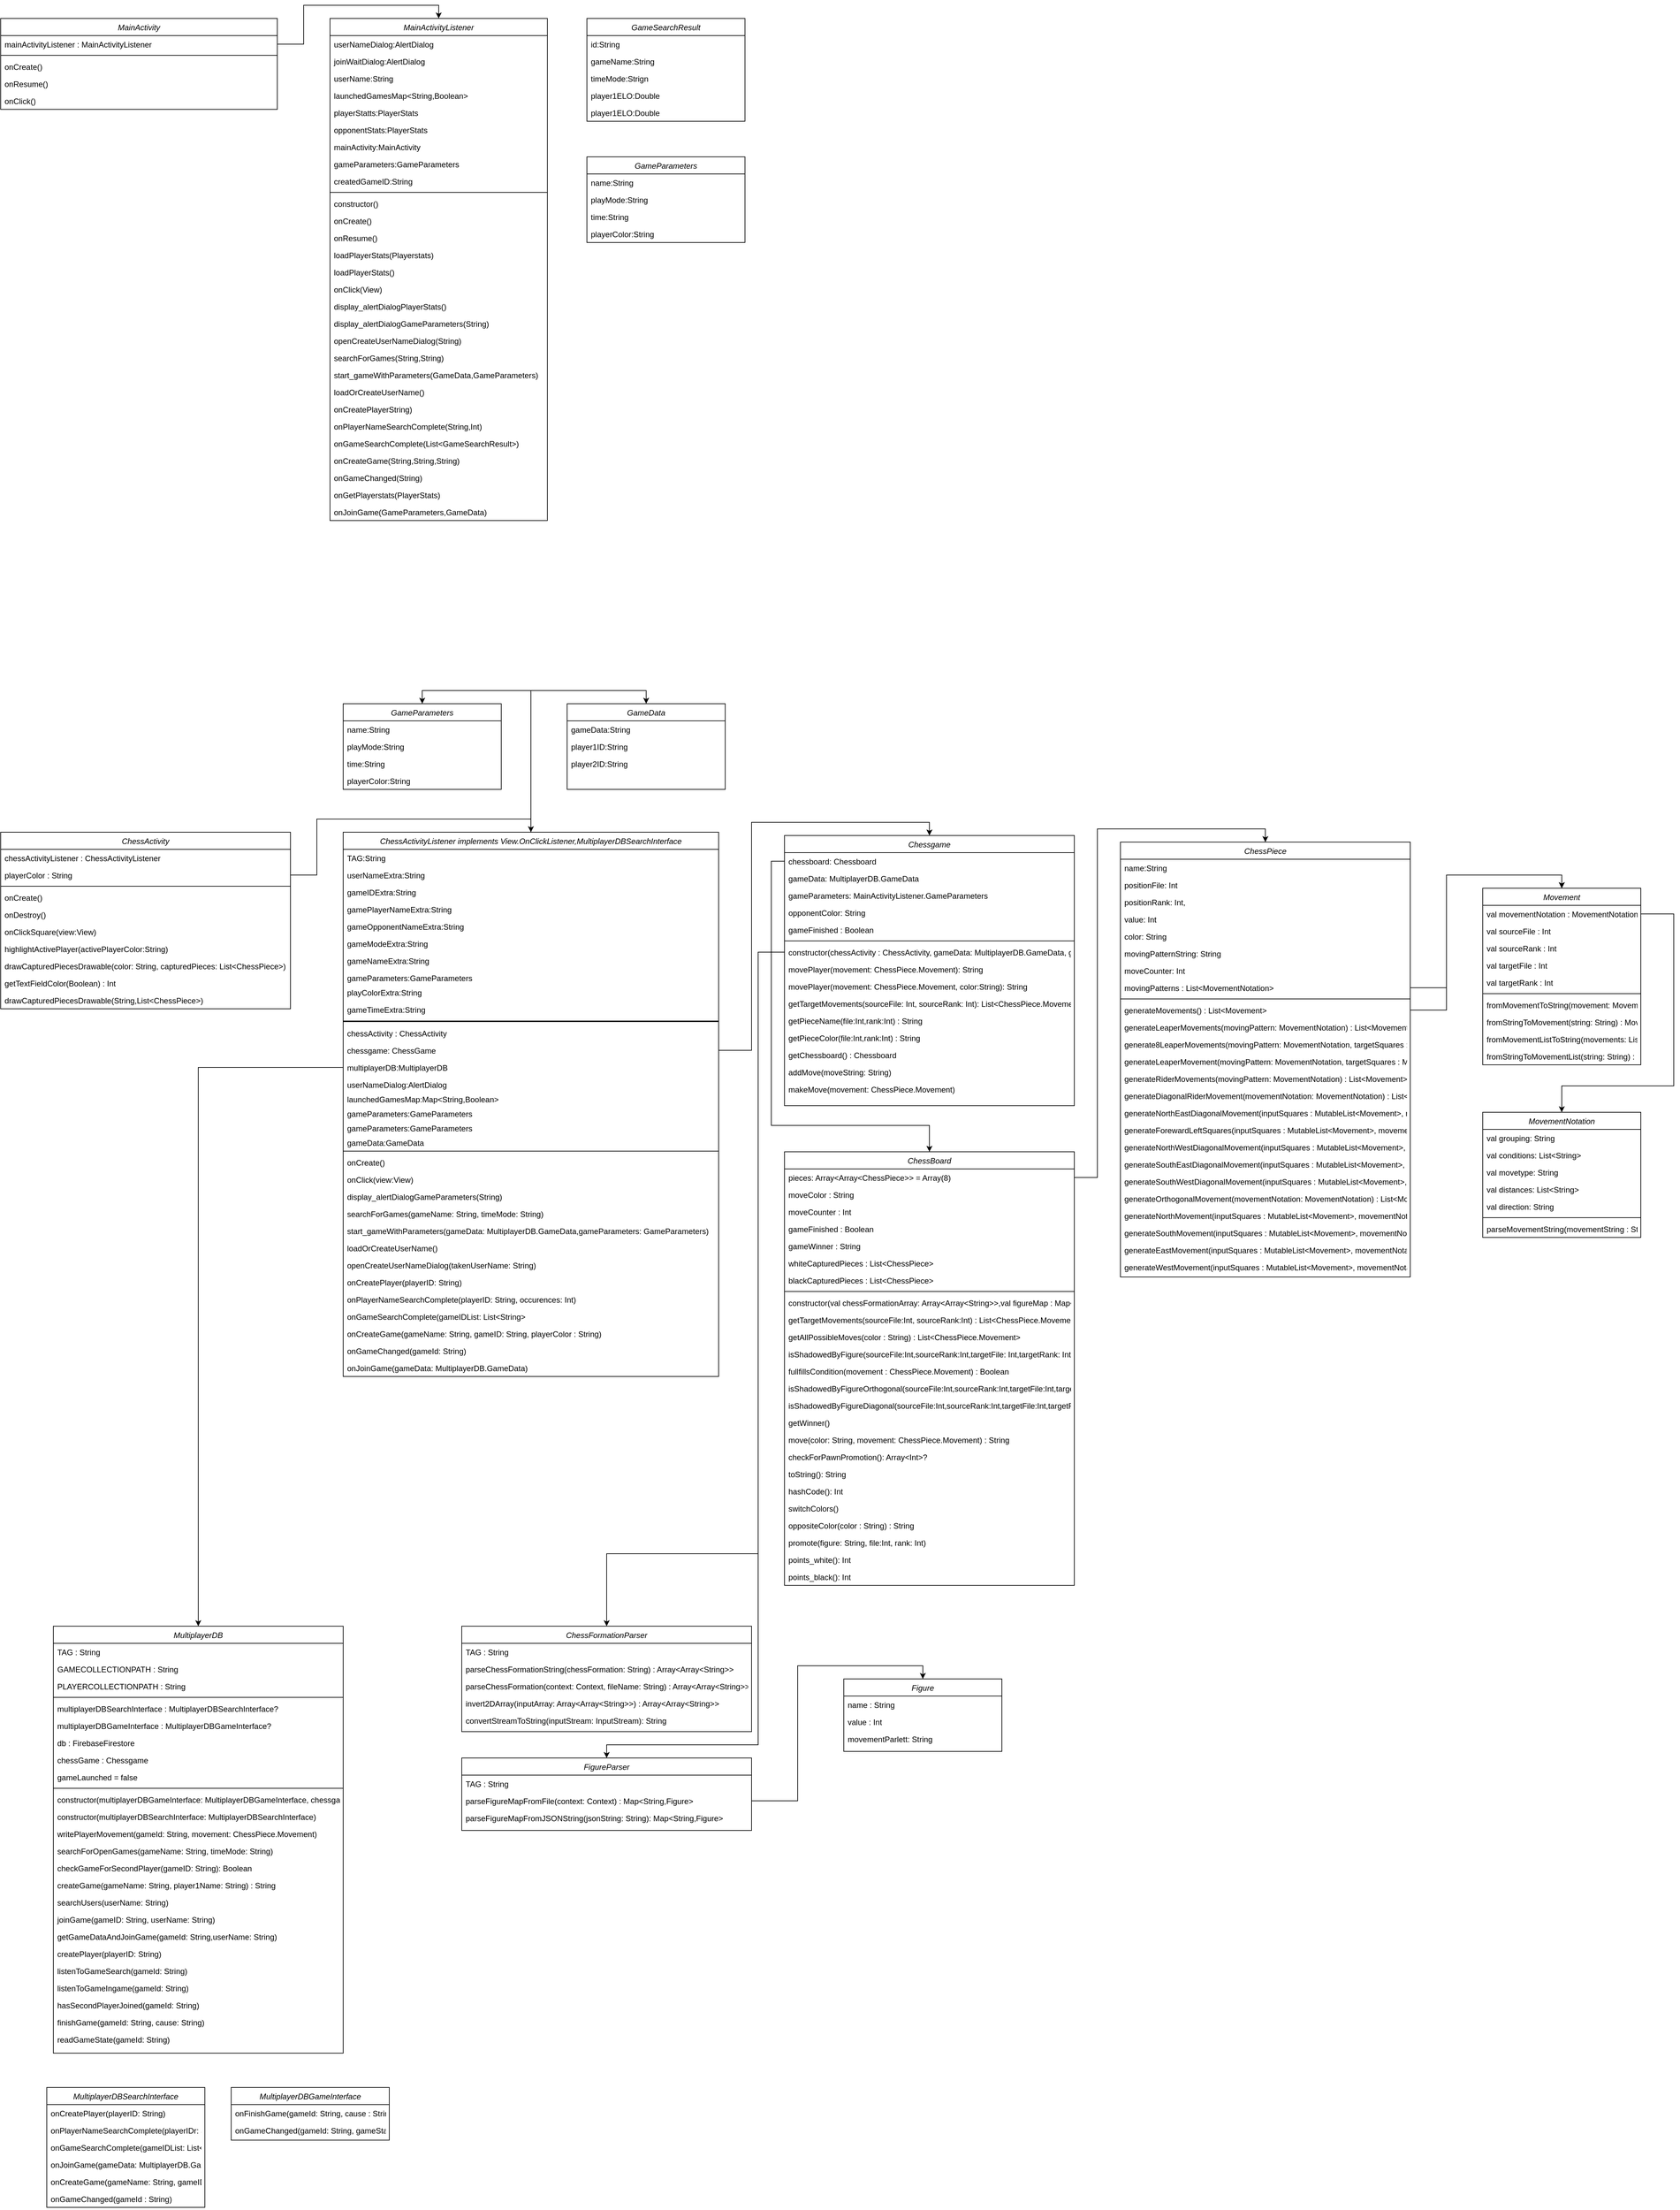 <mxfile version="14.7.2" type="github">
  <diagram id="C5RBs43oDa-KdzZeNtuy" name="Page-1">
    <mxGraphModel dx="1371" dy="1591" grid="1" gridSize="10" guides="1" tooltips="1" connect="1" arrows="1" fold="1" page="1" pageScale="1" pageWidth="827" pageHeight="1169" math="0" shadow="0">
      <root>
        <mxCell id="WIyWlLk6GJQsqaUBKTNV-0" />
        <mxCell id="WIyWlLk6GJQsqaUBKTNV-1" parent="WIyWlLk6GJQsqaUBKTNV-0" />
        <mxCell id="zkfFHV4jXpPFQw0GAbJ--0" value="ChessActivity" style="swimlane;fontStyle=2;align=center;verticalAlign=top;childLayout=stackLayout;horizontal=1;startSize=26;horizontalStack=0;resizeParent=1;resizeLast=0;collapsible=1;marginBottom=0;rounded=0;shadow=0;strokeWidth=1;" parent="WIyWlLk6GJQsqaUBKTNV-1" vertex="1">
          <mxGeometry x="70" y="1295" width="440" height="268" as="geometry">
            <mxRectangle x="230" y="140" width="160" height="26" as="alternateBounds" />
          </mxGeometry>
        </mxCell>
        <mxCell id="zdGubvgTLo4HYiS4MfJL-2" value="chessActivityListener : ChessActivityListener" style="text;align=left;verticalAlign=top;spacingLeft=4;spacingRight=4;overflow=hidden;rotatable=0;points=[[0,0.5],[1,0.5]];portConstraint=eastwest;rounded=0;shadow=0;html=0;" vertex="1" parent="zkfFHV4jXpPFQw0GAbJ--0">
          <mxGeometry y="26" width="440" height="26" as="geometry" />
        </mxCell>
        <mxCell id="zkfFHV4jXpPFQw0GAbJ--3" value="playerColor : String" style="text;align=left;verticalAlign=top;spacingLeft=4;spacingRight=4;overflow=hidden;rotatable=0;points=[[0,0.5],[1,0.5]];portConstraint=eastwest;rounded=0;shadow=0;html=0;" parent="zkfFHV4jXpPFQw0GAbJ--0" vertex="1">
          <mxGeometry y="52" width="440" height="26" as="geometry" />
        </mxCell>
        <mxCell id="zkfFHV4jXpPFQw0GAbJ--4" value="" style="line;html=1;strokeWidth=1;align=left;verticalAlign=middle;spacingTop=-1;spacingLeft=3;spacingRight=3;rotatable=0;labelPosition=right;points=[];portConstraint=eastwest;" parent="zkfFHV4jXpPFQw0GAbJ--0" vertex="1">
          <mxGeometry y="78" width="440" height="8" as="geometry" />
        </mxCell>
        <mxCell id="zkfFHV4jXpPFQw0GAbJ--5" value="onCreate()" style="text;align=left;verticalAlign=top;spacingLeft=4;spacingRight=4;overflow=hidden;rotatable=0;points=[[0,0.5],[1,0.5]];portConstraint=eastwest;" parent="zkfFHV4jXpPFQw0GAbJ--0" vertex="1">
          <mxGeometry y="86" width="440" height="26" as="geometry" />
        </mxCell>
        <mxCell id="rWxJQ23QcNX7koDT0tqL-8" value="onDestroy()" style="text;align=left;verticalAlign=top;spacingLeft=4;spacingRight=4;overflow=hidden;rotatable=0;points=[[0,0.5],[1,0.5]];portConstraint=eastwest;" parent="zkfFHV4jXpPFQw0GAbJ--0" vertex="1">
          <mxGeometry y="112" width="440" height="26" as="geometry" />
        </mxCell>
        <mxCell id="rWxJQ23QcNX7koDT0tqL-9" value="onClickSquare(view:View)" style="text;align=left;verticalAlign=top;spacingLeft=4;spacingRight=4;overflow=hidden;rotatable=0;points=[[0,0.5],[1,0.5]];portConstraint=eastwest;" parent="zkfFHV4jXpPFQw0GAbJ--0" vertex="1">
          <mxGeometry y="138" width="440" height="26" as="geometry" />
        </mxCell>
        <mxCell id="rWxJQ23QcNX7koDT0tqL-10" value="highlightActivePlayer(activePlayerColor:String)" style="text;align=left;verticalAlign=top;spacingLeft=4;spacingRight=4;overflow=hidden;rotatable=0;points=[[0,0.5],[1,0.5]];portConstraint=eastwest;" parent="zkfFHV4jXpPFQw0GAbJ--0" vertex="1">
          <mxGeometry y="164" width="440" height="26" as="geometry" />
        </mxCell>
        <mxCell id="rWxJQ23QcNX7koDT0tqL-11" value="drawCapturedPiecesDrawable(color: String, capturedPieces: List&lt;ChessPiece&gt;)" style="text;align=left;verticalAlign=top;spacingLeft=4;spacingRight=4;overflow=hidden;rotatable=0;points=[[0,0.5],[1,0.5]];portConstraint=eastwest;" parent="zkfFHV4jXpPFQw0GAbJ--0" vertex="1">
          <mxGeometry y="190" width="440" height="26" as="geometry" />
        </mxCell>
        <mxCell id="zdGubvgTLo4HYiS4MfJL-3" value="getTextFieldColor(Boolean) : Int" style="text;align=left;verticalAlign=top;spacingLeft=4;spacingRight=4;overflow=hidden;rotatable=0;points=[[0,0.5],[1,0.5]];portConstraint=eastwest;" vertex="1" parent="zkfFHV4jXpPFQw0GAbJ--0">
          <mxGeometry y="216" width="440" height="26" as="geometry" />
        </mxCell>
        <mxCell id="zdGubvgTLo4HYiS4MfJL-4" value="drawCapturedPiecesDrawable(String,List&lt;ChessPiece&gt;)" style="text;align=left;verticalAlign=top;spacingLeft=4;spacingRight=4;overflow=hidden;rotatable=0;points=[[0,0.5],[1,0.5]];portConstraint=eastwest;" vertex="1" parent="zkfFHV4jXpPFQw0GAbJ--0">
          <mxGeometry y="242" width="440" height="26" as="geometry" />
        </mxCell>
        <mxCell id="rWxJQ23QcNX7koDT0tqL-0" value="MainActivityListener" style="swimlane;fontStyle=2;align=center;verticalAlign=top;childLayout=stackLayout;horizontal=1;startSize=26;horizontalStack=0;resizeParent=1;resizeLast=0;collapsible=1;marginBottom=0;rounded=0;shadow=0;strokeWidth=1;" parent="WIyWlLk6GJQsqaUBKTNV-1" vertex="1">
          <mxGeometry x="570" y="60" width="330" height="762" as="geometry">
            <mxRectangle x="230" y="140" width="160" height="26" as="alternateBounds" />
          </mxGeometry>
        </mxCell>
        <mxCell id="rWxJQ23QcNX7koDT0tqL-17" value="userNameDialog:AlertDialog" style="text;align=left;verticalAlign=top;spacingLeft=4;spacingRight=4;overflow=hidden;rotatable=0;points=[[0,0.5],[1,0.5]];portConstraint=eastwest;rounded=0;shadow=0;html=0;" parent="rWxJQ23QcNX7koDT0tqL-0" vertex="1">
          <mxGeometry y="26" width="330" height="26" as="geometry" />
        </mxCell>
        <mxCell id="zdGubvgTLo4HYiS4MfJL-6" value="joinWaitDialog:AlertDialog" style="text;align=left;verticalAlign=top;spacingLeft=4;spacingRight=4;overflow=hidden;rotatable=0;points=[[0,0.5],[1,0.5]];portConstraint=eastwest;rounded=0;shadow=0;html=0;" vertex="1" parent="rWxJQ23QcNX7koDT0tqL-0">
          <mxGeometry y="52" width="330" height="26" as="geometry" />
        </mxCell>
        <mxCell id="rWxJQ23QcNX7koDT0tqL-18" value="userName:String" style="text;align=left;verticalAlign=top;spacingLeft=4;spacingRight=4;overflow=hidden;rotatable=0;points=[[0,0.5],[1,0.5]];portConstraint=eastwest;rounded=0;shadow=0;html=0;" parent="rWxJQ23QcNX7koDT0tqL-0" vertex="1">
          <mxGeometry y="78" width="330" height="26" as="geometry" />
        </mxCell>
        <mxCell id="zdGubvgTLo4HYiS4MfJL-7" value="launchedGamesMap&lt;String,Boolean&gt;" style="text;align=left;verticalAlign=top;spacingLeft=4;spacingRight=4;overflow=hidden;rotatable=0;points=[[0,0.5],[1,0.5]];portConstraint=eastwest;rounded=0;shadow=0;html=0;" vertex="1" parent="rWxJQ23QcNX7koDT0tqL-0">
          <mxGeometry y="104" width="330" height="26" as="geometry" />
        </mxCell>
        <mxCell id="zdGubvgTLo4HYiS4MfJL-8" value="playerStatts:PlayerStats" style="text;align=left;verticalAlign=top;spacingLeft=4;spacingRight=4;overflow=hidden;rotatable=0;points=[[0,0.5],[1,0.5]];portConstraint=eastwest;rounded=0;shadow=0;html=0;" vertex="1" parent="rWxJQ23QcNX7koDT0tqL-0">
          <mxGeometry y="130" width="330" height="26" as="geometry" />
        </mxCell>
        <mxCell id="zdGubvgTLo4HYiS4MfJL-9" value="opponentStats:PlayerStats" style="text;align=left;verticalAlign=top;spacingLeft=4;spacingRight=4;overflow=hidden;rotatable=0;points=[[0,0.5],[1,0.5]];portConstraint=eastwest;rounded=0;shadow=0;html=0;" vertex="1" parent="rWxJQ23QcNX7koDT0tqL-0">
          <mxGeometry y="156" width="330" height="26" as="geometry" />
        </mxCell>
        <mxCell id="rWxJQ23QcNX7koDT0tqL-16" value="mainActivity:MainActivity" style="text;align=left;verticalAlign=top;spacingLeft=4;spacingRight=4;overflow=hidden;rotatable=0;points=[[0,0.5],[1,0.5]];portConstraint=eastwest;rounded=0;shadow=0;html=0;" parent="rWxJQ23QcNX7koDT0tqL-0" vertex="1">
          <mxGeometry y="182" width="330" height="26" as="geometry" />
        </mxCell>
        <mxCell id="zdGubvgTLo4HYiS4MfJL-11" value="gameParameters:GameParameters" style="text;align=left;verticalAlign=top;spacingLeft=4;spacingRight=4;overflow=hidden;rotatable=0;points=[[0,0.5],[1,0.5]];portConstraint=eastwest;rounded=0;shadow=0;html=0;" vertex="1" parent="rWxJQ23QcNX7koDT0tqL-0">
          <mxGeometry y="208" width="330" height="26" as="geometry" />
        </mxCell>
        <mxCell id="zdGubvgTLo4HYiS4MfJL-10" value="createdGameID:String" style="text;align=left;verticalAlign=top;spacingLeft=4;spacingRight=4;overflow=hidden;rotatable=0;points=[[0,0.5],[1,0.5]];portConstraint=eastwest;rounded=0;shadow=0;html=0;" vertex="1" parent="rWxJQ23QcNX7koDT0tqL-0">
          <mxGeometry y="234" width="330" height="26" as="geometry" />
        </mxCell>
        <mxCell id="rWxJQ23QcNX7koDT0tqL-2" value="" style="line;html=1;strokeWidth=1;align=left;verticalAlign=middle;spacingTop=-1;spacingLeft=3;spacingRight=3;rotatable=0;labelPosition=right;points=[];portConstraint=eastwest;" parent="rWxJQ23QcNX7koDT0tqL-0" vertex="1">
          <mxGeometry y="260" width="330" height="8" as="geometry" />
        </mxCell>
        <mxCell id="rWxJQ23QcNX7koDT0tqL-3" value="constructor()" style="text;align=left;verticalAlign=top;spacingLeft=4;spacingRight=4;overflow=hidden;rotatable=0;points=[[0,0.5],[1,0.5]];portConstraint=eastwest;" parent="rWxJQ23QcNX7koDT0tqL-0" vertex="1">
          <mxGeometry y="268" width="330" height="26" as="geometry" />
        </mxCell>
        <mxCell id="zdGubvgTLo4HYiS4MfJL-5" value="onCreate()" style="text;align=left;verticalAlign=top;spacingLeft=4;spacingRight=4;overflow=hidden;rotatable=0;points=[[0,0.5],[1,0.5]];portConstraint=eastwest;" vertex="1" parent="rWxJQ23QcNX7koDT0tqL-0">
          <mxGeometry y="294" width="330" height="26" as="geometry" />
        </mxCell>
        <mxCell id="zdGubvgTLo4HYiS4MfJL-29" value="onResume()" style="text;align=left;verticalAlign=top;spacingLeft=4;spacingRight=4;overflow=hidden;rotatable=0;points=[[0,0.5],[1,0.5]];portConstraint=eastwest;" vertex="1" parent="rWxJQ23QcNX7koDT0tqL-0">
          <mxGeometry y="320" width="330" height="26" as="geometry" />
        </mxCell>
        <mxCell id="zdGubvgTLo4HYiS4MfJL-12" value="loadPlayerStats(Playerstats)" style="text;align=left;verticalAlign=top;spacingLeft=4;spacingRight=4;overflow=hidden;rotatable=0;points=[[0,0.5],[1,0.5]];portConstraint=eastwest;" vertex="1" parent="rWxJQ23QcNX7koDT0tqL-0">
          <mxGeometry y="346" width="330" height="26" as="geometry" />
        </mxCell>
        <mxCell id="zdGubvgTLo4HYiS4MfJL-13" value="loadPlayerStats()" style="text;align=left;verticalAlign=top;spacingLeft=4;spacingRight=4;overflow=hidden;rotatable=0;points=[[0,0.5],[1,0.5]];portConstraint=eastwest;" vertex="1" parent="rWxJQ23QcNX7koDT0tqL-0">
          <mxGeometry y="372" width="330" height="26" as="geometry" />
        </mxCell>
        <mxCell id="zdGubvgTLo4HYiS4MfJL-14" value="onClick(View)" style="text;align=left;verticalAlign=top;spacingLeft=4;spacingRight=4;overflow=hidden;rotatable=0;points=[[0,0.5],[1,0.5]];portConstraint=eastwest;" vertex="1" parent="rWxJQ23QcNX7koDT0tqL-0">
          <mxGeometry y="398" width="330" height="26" as="geometry" />
        </mxCell>
        <mxCell id="zdGubvgTLo4HYiS4MfJL-15" value="display_alertDialogPlayerStats()" style="text;align=left;verticalAlign=top;spacingLeft=4;spacingRight=4;overflow=hidden;rotatable=0;points=[[0,0.5],[1,0.5]];portConstraint=eastwest;" vertex="1" parent="rWxJQ23QcNX7koDT0tqL-0">
          <mxGeometry y="424" width="330" height="26" as="geometry" />
        </mxCell>
        <mxCell id="zdGubvgTLo4HYiS4MfJL-17" value="display_alertDialogGameParameters(String)" style="text;align=left;verticalAlign=top;spacingLeft=4;spacingRight=4;overflow=hidden;rotatable=0;points=[[0,0.5],[1,0.5]];portConstraint=eastwest;" vertex="1" parent="rWxJQ23QcNX7koDT0tqL-0">
          <mxGeometry y="450" width="330" height="26" as="geometry" />
        </mxCell>
        <mxCell id="zdGubvgTLo4HYiS4MfJL-18" value="openCreateUserNameDialog(String)" style="text;align=left;verticalAlign=top;spacingLeft=4;spacingRight=4;overflow=hidden;rotatable=0;points=[[0,0.5],[1,0.5]];portConstraint=eastwest;" vertex="1" parent="rWxJQ23QcNX7koDT0tqL-0">
          <mxGeometry y="476" width="330" height="26" as="geometry" />
        </mxCell>
        <mxCell id="zdGubvgTLo4HYiS4MfJL-19" value="searchForGames(String,String)" style="text;align=left;verticalAlign=top;spacingLeft=4;spacingRight=4;overflow=hidden;rotatable=0;points=[[0,0.5],[1,0.5]];portConstraint=eastwest;" vertex="1" parent="rWxJQ23QcNX7koDT0tqL-0">
          <mxGeometry y="502" width="330" height="26" as="geometry" />
        </mxCell>
        <mxCell id="zdGubvgTLo4HYiS4MfJL-20" value="start_gameWithParameters(GameData,GameParameters)" style="text;align=left;verticalAlign=top;spacingLeft=4;spacingRight=4;overflow=hidden;rotatable=0;points=[[0,0.5],[1,0.5]];portConstraint=eastwest;" vertex="1" parent="rWxJQ23QcNX7koDT0tqL-0">
          <mxGeometry y="528" width="330" height="26" as="geometry" />
        </mxCell>
        <mxCell id="zdGubvgTLo4HYiS4MfJL-21" value="loadOrCreateUserName()" style="text;align=left;verticalAlign=top;spacingLeft=4;spacingRight=4;overflow=hidden;rotatable=0;points=[[0,0.5],[1,0.5]];portConstraint=eastwest;" vertex="1" parent="rWxJQ23QcNX7koDT0tqL-0">
          <mxGeometry y="554" width="330" height="26" as="geometry" />
        </mxCell>
        <mxCell id="zdGubvgTLo4HYiS4MfJL-22" value="onCreatePlayerString)" style="text;align=left;verticalAlign=top;spacingLeft=4;spacingRight=4;overflow=hidden;rotatable=0;points=[[0,0.5],[1,0.5]];portConstraint=eastwest;" vertex="1" parent="rWxJQ23QcNX7koDT0tqL-0">
          <mxGeometry y="580" width="330" height="26" as="geometry" />
        </mxCell>
        <mxCell id="zdGubvgTLo4HYiS4MfJL-23" value="onPlayerNameSearchComplete(String,Int)" style="text;align=left;verticalAlign=top;spacingLeft=4;spacingRight=4;overflow=hidden;rotatable=0;points=[[0,0.5],[1,0.5]];portConstraint=eastwest;" vertex="1" parent="rWxJQ23QcNX7koDT0tqL-0">
          <mxGeometry y="606" width="330" height="26" as="geometry" />
        </mxCell>
        <mxCell id="zdGubvgTLo4HYiS4MfJL-24" value="onGameSearchComplete(List&lt;GameSearchResult&gt;)" style="text;align=left;verticalAlign=top;spacingLeft=4;spacingRight=4;overflow=hidden;rotatable=0;points=[[0,0.5],[1,0.5]];portConstraint=eastwest;" vertex="1" parent="rWxJQ23QcNX7koDT0tqL-0">
          <mxGeometry y="632" width="330" height="26" as="geometry" />
        </mxCell>
        <mxCell id="zdGubvgTLo4HYiS4MfJL-25" value="onCreateGame(String,String,String)" style="text;align=left;verticalAlign=top;spacingLeft=4;spacingRight=4;overflow=hidden;rotatable=0;points=[[0,0.5],[1,0.5]];portConstraint=eastwest;" vertex="1" parent="rWxJQ23QcNX7koDT0tqL-0">
          <mxGeometry y="658" width="330" height="26" as="geometry" />
        </mxCell>
        <mxCell id="zdGubvgTLo4HYiS4MfJL-26" value="onGameChanged(String)" style="text;align=left;verticalAlign=top;spacingLeft=4;spacingRight=4;overflow=hidden;rotatable=0;points=[[0,0.5],[1,0.5]];portConstraint=eastwest;" vertex="1" parent="rWxJQ23QcNX7koDT0tqL-0">
          <mxGeometry y="684" width="330" height="26" as="geometry" />
        </mxCell>
        <mxCell id="zdGubvgTLo4HYiS4MfJL-27" value="onGetPlayerstats(PlayerStats)" style="text;align=left;verticalAlign=top;spacingLeft=4;spacingRight=4;overflow=hidden;rotatable=0;points=[[0,0.5],[1,0.5]];portConstraint=eastwest;" vertex="1" parent="rWxJQ23QcNX7koDT0tqL-0">
          <mxGeometry y="710" width="330" height="26" as="geometry" />
        </mxCell>
        <mxCell id="zdGubvgTLo4HYiS4MfJL-28" value="onJoinGame(GameParameters,GameData)" style="text;align=left;verticalAlign=top;spacingLeft=4;spacingRight=4;overflow=hidden;rotatable=0;points=[[0,0.5],[1,0.5]];portConstraint=eastwest;" vertex="1" parent="rWxJQ23QcNX7koDT0tqL-0">
          <mxGeometry y="736" width="330" height="26" as="geometry" />
        </mxCell>
        <mxCell id="rWxJQ23QcNX7koDT0tqL-4" value="MainActivity" style="swimlane;fontStyle=2;align=center;verticalAlign=top;childLayout=stackLayout;horizontal=1;startSize=26;horizontalStack=0;resizeParent=1;resizeLast=0;collapsible=1;marginBottom=0;rounded=0;shadow=0;strokeWidth=1;" parent="WIyWlLk6GJQsqaUBKTNV-1" vertex="1">
          <mxGeometry x="70" y="60" width="420" height="138" as="geometry">
            <mxRectangle x="230" y="140" width="160" height="26" as="alternateBounds" />
          </mxGeometry>
        </mxCell>
        <mxCell id="rWxJQ23QcNX7koDT0tqL-5" value="mainActivityListener : MainActivityListener" style="text;align=left;verticalAlign=top;spacingLeft=4;spacingRight=4;overflow=hidden;rotatable=0;points=[[0,0.5],[1,0.5]];portConstraint=eastwest;rounded=0;shadow=0;html=0;" parent="rWxJQ23QcNX7koDT0tqL-4" vertex="1">
          <mxGeometry y="26" width="420" height="26" as="geometry" />
        </mxCell>
        <mxCell id="rWxJQ23QcNX7koDT0tqL-6" value="" style="line;html=1;strokeWidth=1;align=left;verticalAlign=middle;spacingTop=-1;spacingLeft=3;spacingRight=3;rotatable=0;labelPosition=right;points=[];portConstraint=eastwest;" parent="rWxJQ23QcNX7koDT0tqL-4" vertex="1">
          <mxGeometry y="52" width="420" height="8" as="geometry" />
        </mxCell>
        <mxCell id="rWxJQ23QcNX7koDT0tqL-7" value="onCreate()" style="text;align=left;verticalAlign=top;spacingLeft=4;spacingRight=4;overflow=hidden;rotatable=0;points=[[0,0.5],[1,0.5]];portConstraint=eastwest;" parent="rWxJQ23QcNX7koDT0tqL-4" vertex="1">
          <mxGeometry y="60" width="420" height="26" as="geometry" />
        </mxCell>
        <mxCell id="zdGubvgTLo4HYiS4MfJL-0" value="onResume()" style="text;align=left;verticalAlign=top;spacingLeft=4;spacingRight=4;overflow=hidden;rotatable=0;points=[[0,0.5],[1,0.5]];portConstraint=eastwest;" vertex="1" parent="rWxJQ23QcNX7koDT0tqL-4">
          <mxGeometry y="86" width="420" height="26" as="geometry" />
        </mxCell>
        <mxCell id="zdGubvgTLo4HYiS4MfJL-1" value="onClick()" style="text;align=left;verticalAlign=top;spacingLeft=4;spacingRight=4;overflow=hidden;rotatable=0;points=[[0,0.5],[1,0.5]];portConstraint=eastwest;" vertex="1" parent="rWxJQ23QcNX7koDT0tqL-4">
          <mxGeometry y="112" width="420" height="26" as="geometry" />
        </mxCell>
        <mxCell id="rWxJQ23QcNX7koDT0tqL-77" style="edgeStyle=orthogonalEdgeStyle;rounded=0;orthogonalLoop=1;jettySize=auto;html=1;exitX=0.5;exitY=0;exitDx=0;exitDy=0;entryX=0.5;entryY=0;entryDx=0;entryDy=0;" parent="WIyWlLk6GJQsqaUBKTNV-1" source="rWxJQ23QcNX7koDT0tqL-12" target="rWxJQ23QcNX7koDT0tqL-19" edge="1">
          <mxGeometry relative="1" as="geometry">
            <mxPoint x="800" y="350" as="targetPoint" />
          </mxGeometry>
        </mxCell>
        <mxCell id="rWxJQ23QcNX7koDT0tqL-78" style="edgeStyle=orthogonalEdgeStyle;rounded=0;orthogonalLoop=1;jettySize=auto;html=1;exitX=0.5;exitY=0;exitDx=0;exitDy=0;entryX=0.5;entryY=0;entryDx=0;entryDy=0;" parent="WIyWlLk6GJQsqaUBKTNV-1" source="rWxJQ23QcNX7koDT0tqL-12" target="rWxJQ23QcNX7koDT0tqL-26" edge="1">
          <mxGeometry relative="1" as="geometry" />
        </mxCell>
        <mxCell id="rWxJQ23QcNX7koDT0tqL-12" value="ChessActivityListener implements View.OnClickListener,MultiplayerDBSearchInterface" style="swimlane;fontStyle=2;align=center;verticalAlign=top;childLayout=stackLayout;horizontal=1;startSize=26;horizontalStack=0;resizeParent=1;resizeLast=0;collapsible=1;marginBottom=0;rounded=0;shadow=0;strokeWidth=1;" parent="WIyWlLk6GJQsqaUBKTNV-1" vertex="1">
          <mxGeometry x="590" y="1295" width="570" height="826" as="geometry">
            <mxRectangle x="230" y="140" width="160" height="26" as="alternateBounds" />
          </mxGeometry>
        </mxCell>
        <mxCell id="rWxJQ23QcNX7koDT0tqL-37" value="TAG:String" style="text;align=left;verticalAlign=top;spacingLeft=4;spacingRight=4;overflow=hidden;rotatable=0;points=[[0,0.5],[1,0.5]];portConstraint=eastwest;rounded=0;shadow=0;html=0;" parent="rWxJQ23QcNX7koDT0tqL-12" vertex="1">
          <mxGeometry y="26" width="570" height="26" as="geometry" />
        </mxCell>
        <mxCell id="rWxJQ23QcNX7koDT0tqL-38" value="userNameExtra:String" style="text;align=left;verticalAlign=top;spacingLeft=4;spacingRight=4;overflow=hidden;rotatable=0;points=[[0,0.5],[1,0.5]];portConstraint=eastwest;rounded=0;shadow=0;html=0;" parent="rWxJQ23QcNX7koDT0tqL-12" vertex="1">
          <mxGeometry y="52" width="570" height="26" as="geometry" />
        </mxCell>
        <mxCell id="rWxJQ23QcNX7koDT0tqL-44" value="gameIDExtra:String" style="text;align=left;verticalAlign=top;spacingLeft=4;spacingRight=4;overflow=hidden;rotatable=0;points=[[0,0.5],[1,0.5]];portConstraint=eastwest;rounded=0;shadow=0;html=0;" parent="rWxJQ23QcNX7koDT0tqL-12" vertex="1">
          <mxGeometry y="78" width="570" height="26" as="geometry" />
        </mxCell>
        <mxCell id="rWxJQ23QcNX7koDT0tqL-45" value="gamePlayerNameExtra:String&#xa;" style="text;align=left;verticalAlign=top;spacingLeft=4;spacingRight=4;overflow=hidden;rotatable=0;points=[[0,0.5],[1,0.5]];portConstraint=eastwest;rounded=0;shadow=0;html=0;" parent="rWxJQ23QcNX7koDT0tqL-12" vertex="1">
          <mxGeometry y="104" width="570" height="26" as="geometry" />
        </mxCell>
        <mxCell id="rWxJQ23QcNX7koDT0tqL-46" value="gameOpponentNameExtra:String" style="text;align=left;verticalAlign=top;spacingLeft=4;spacingRight=4;overflow=hidden;rotatable=0;points=[[0,0.5],[1,0.5]];portConstraint=eastwest;rounded=0;shadow=0;html=0;" parent="rWxJQ23QcNX7koDT0tqL-12" vertex="1">
          <mxGeometry y="130" width="570" height="26" as="geometry" />
        </mxCell>
        <mxCell id="rWxJQ23QcNX7koDT0tqL-47" value="gameModeExtra:String" style="text;align=left;verticalAlign=top;spacingLeft=4;spacingRight=4;overflow=hidden;rotatable=0;points=[[0,0.5],[1,0.5]];portConstraint=eastwest;rounded=0;shadow=0;html=0;" parent="rWxJQ23QcNX7koDT0tqL-12" vertex="1">
          <mxGeometry y="156" width="570" height="26" as="geometry" />
        </mxCell>
        <mxCell id="rWxJQ23QcNX7koDT0tqL-48" value="gameNameExtra:String" style="text;align=left;verticalAlign=top;spacingLeft=4;spacingRight=4;overflow=hidden;rotatable=0;points=[[0,0.5],[1,0.5]];portConstraint=eastwest;rounded=0;shadow=0;html=0;" parent="rWxJQ23QcNX7koDT0tqL-12" vertex="1">
          <mxGeometry y="182" width="570" height="26" as="geometry" />
        </mxCell>
        <mxCell id="rWxJQ23QcNX7koDT0tqL-82" value="gameParameters:GameParameters" style="text;align=left;verticalAlign=top;spacingLeft=4;spacingRight=4;overflow=hidden;rotatable=0;points=[[0,0.5],[1,0.5]];portConstraint=eastwest;rounded=0;shadow=0;html=0;" parent="rWxJQ23QcNX7koDT0tqL-12" vertex="1">
          <mxGeometry y="208" width="570" height="22" as="geometry" />
        </mxCell>
        <mxCell id="rWxJQ23QcNX7koDT0tqL-50" value="playColorExtra:String" style="text;align=left;verticalAlign=top;spacingLeft=4;spacingRight=4;overflow=hidden;rotatable=0;points=[[0,0.5],[1,0.5]];portConstraint=eastwest;rounded=0;shadow=0;html=0;" parent="rWxJQ23QcNX7koDT0tqL-12" vertex="1">
          <mxGeometry y="230" width="570" height="26" as="geometry" />
        </mxCell>
        <mxCell id="rWxJQ23QcNX7koDT0tqL-49" value="gameTimeExtra:String" style="text;align=left;verticalAlign=top;spacingLeft=4;spacingRight=4;overflow=hidden;rotatable=0;points=[[0,0.5],[1,0.5]];portConstraint=eastwest;rounded=0;shadow=0;html=0;" parent="rWxJQ23QcNX7koDT0tqL-12" vertex="1">
          <mxGeometry y="256" width="570" height="26" as="geometry" />
        </mxCell>
        <mxCell id="rWxJQ23QcNX7koDT0tqL-88" value="" style="line;strokeWidth=2;html=1;" parent="rWxJQ23QcNX7koDT0tqL-12" vertex="1">
          <mxGeometry y="282" width="570" height="10" as="geometry" />
        </mxCell>
        <mxCell id="rWxJQ23QcNX7koDT0tqL-13" value="chessActivity : ChessActivity" style="text;align=left;verticalAlign=top;spacingLeft=4;spacingRight=4;overflow=hidden;rotatable=0;points=[[0,0.5],[1,0.5]];portConstraint=eastwest;rounded=0;shadow=0;html=0;" parent="rWxJQ23QcNX7koDT0tqL-12" vertex="1">
          <mxGeometry y="292" width="570" height="26" as="geometry" />
        </mxCell>
        <mxCell id="rWxJQ23QcNX7koDT0tqL-67" value="chessgame: ChessGame" style="text;align=left;verticalAlign=top;spacingLeft=4;spacingRight=4;overflow=hidden;rotatable=0;points=[[0,0.5],[1,0.5]];portConstraint=eastwest;rounded=0;shadow=0;html=0;" parent="rWxJQ23QcNX7koDT0tqL-12" vertex="1">
          <mxGeometry y="318" width="570" height="26" as="geometry" />
        </mxCell>
        <mxCell id="rWxJQ23QcNX7koDT0tqL-32" value="multiplayerDB:MultiplayerDB" style="text;align=left;verticalAlign=top;spacingLeft=4;spacingRight=4;overflow=hidden;rotatable=0;points=[[0,0.5],[1,0.5]];portConstraint=eastwest;rounded=0;shadow=0;html=0;" parent="rWxJQ23QcNX7koDT0tqL-12" vertex="1">
          <mxGeometry y="344" width="570" height="26" as="geometry" />
        </mxCell>
        <mxCell id="rWxJQ23QcNX7koDT0tqL-33" value="userNameDialog:AlertDialog" style="text;align=left;verticalAlign=top;spacingLeft=4;spacingRight=4;overflow=hidden;rotatable=0;points=[[0,0.5],[1,0.5]];portConstraint=eastwest;rounded=0;shadow=0;html=0;" parent="rWxJQ23QcNX7koDT0tqL-12" vertex="1">
          <mxGeometry y="370" width="570" height="22" as="geometry" />
        </mxCell>
        <mxCell id="rWxJQ23QcNX7koDT0tqL-34" value="launchedGamesMap:Map&lt;String,Boolean&gt;" style="text;align=left;verticalAlign=top;spacingLeft=4;spacingRight=4;overflow=hidden;rotatable=0;points=[[0,0.5],[1,0.5]];portConstraint=eastwest;rounded=0;shadow=0;html=0;" parent="rWxJQ23QcNX7koDT0tqL-12" vertex="1">
          <mxGeometry y="392" width="570" height="22" as="geometry" />
        </mxCell>
        <mxCell id="oQgX0Iph7d_uSSMEyYxh-34" value="gameParameters:GameParameters" style="text;align=left;verticalAlign=top;spacingLeft=4;spacingRight=4;overflow=hidden;rotatable=0;points=[[0,0.5],[1,0.5]];portConstraint=eastwest;rounded=0;shadow=0;html=0;" parent="rWxJQ23QcNX7koDT0tqL-12" vertex="1">
          <mxGeometry y="414" width="570" height="22" as="geometry" />
        </mxCell>
        <mxCell id="rWxJQ23QcNX7koDT0tqL-35" value="gameParameters:GameParameters" style="text;align=left;verticalAlign=top;spacingLeft=4;spacingRight=4;overflow=hidden;rotatable=0;points=[[0,0.5],[1,0.5]];portConstraint=eastwest;rounded=0;shadow=0;html=0;" parent="rWxJQ23QcNX7koDT0tqL-12" vertex="1">
          <mxGeometry y="436" width="570" height="22" as="geometry" />
        </mxCell>
        <mxCell id="rWxJQ23QcNX7koDT0tqL-85" value="gameData:GameData" style="text;align=left;verticalAlign=top;spacingLeft=4;spacingRight=4;overflow=hidden;rotatable=0;points=[[0,0.5],[1,0.5]];portConstraint=eastwest;rounded=0;shadow=0;html=0;" parent="rWxJQ23QcNX7koDT0tqL-12" vertex="1">
          <mxGeometry y="458" width="570" height="22" as="geometry" />
        </mxCell>
        <mxCell id="rWxJQ23QcNX7koDT0tqL-14" value="" style="line;html=1;strokeWidth=1;align=left;verticalAlign=middle;spacingTop=-1;spacingLeft=3;spacingRight=3;rotatable=0;labelPosition=right;points=[];portConstraint=eastwest;" parent="rWxJQ23QcNX7koDT0tqL-12" vertex="1">
          <mxGeometry y="480" width="570" height="8" as="geometry" />
        </mxCell>
        <mxCell id="rWxJQ23QcNX7koDT0tqL-15" value="onCreate()" style="text;align=left;verticalAlign=top;spacingLeft=4;spacingRight=4;overflow=hidden;rotatable=0;points=[[0,0.5],[1,0.5]];portConstraint=eastwest;" parent="rWxJQ23QcNX7koDT0tqL-12" vertex="1">
          <mxGeometry y="488" width="570" height="26" as="geometry" />
        </mxCell>
        <mxCell id="rWxJQ23QcNX7koDT0tqL-51" value="onClick(view:View)" style="text;align=left;verticalAlign=top;spacingLeft=4;spacingRight=4;overflow=hidden;rotatable=0;points=[[0,0.5],[1,0.5]];portConstraint=eastwest;" parent="rWxJQ23QcNX7koDT0tqL-12" vertex="1">
          <mxGeometry y="514" width="570" height="26" as="geometry" />
        </mxCell>
        <mxCell id="rWxJQ23QcNX7koDT0tqL-52" value="display_alertDialogGameParameters(String)" style="text;align=left;verticalAlign=top;spacingLeft=4;spacingRight=4;overflow=hidden;rotatable=0;points=[[0,0.5],[1,0.5]];portConstraint=eastwest;" parent="rWxJQ23QcNX7koDT0tqL-12" vertex="1">
          <mxGeometry y="540" width="570" height="26" as="geometry" />
        </mxCell>
        <mxCell id="rWxJQ23QcNX7koDT0tqL-55" value="searchForGames(gameName: String, timeMode: String)&#xa;" style="text;align=left;verticalAlign=top;spacingLeft=4;spacingRight=4;overflow=hidden;rotatable=0;points=[[0,0.5],[1,0.5]];portConstraint=eastwest;" parent="rWxJQ23QcNX7koDT0tqL-12" vertex="1">
          <mxGeometry y="566" width="570" height="26" as="geometry" />
        </mxCell>
        <mxCell id="rWxJQ23QcNX7koDT0tqL-56" value="start_gameWithParameters(gameData: MultiplayerDB.GameData,gameParameters: GameParameters)&#xa;" style="text;align=left;verticalAlign=top;spacingLeft=4;spacingRight=4;overflow=hidden;rotatable=0;points=[[0,0.5],[1,0.5]];portConstraint=eastwest;" parent="rWxJQ23QcNX7koDT0tqL-12" vertex="1">
          <mxGeometry y="592" width="570" height="26" as="geometry" />
        </mxCell>
        <mxCell id="rWxJQ23QcNX7koDT0tqL-57" value="loadOrCreateUserName()" style="text;align=left;verticalAlign=top;spacingLeft=4;spacingRight=4;overflow=hidden;rotatable=0;points=[[0,0.5],[1,0.5]];portConstraint=eastwest;" parent="rWxJQ23QcNX7koDT0tqL-12" vertex="1">
          <mxGeometry y="618" width="570" height="26" as="geometry" />
        </mxCell>
        <mxCell id="rWxJQ23QcNX7koDT0tqL-58" value="openCreateUserNameDialog(takenUserName: String)" style="text;align=left;verticalAlign=top;spacingLeft=4;spacingRight=4;overflow=hidden;rotatable=0;points=[[0,0.5],[1,0.5]];portConstraint=eastwest;" parent="rWxJQ23QcNX7koDT0tqL-12" vertex="1">
          <mxGeometry y="644" width="570" height="26" as="geometry" />
        </mxCell>
        <mxCell id="rWxJQ23QcNX7koDT0tqL-59" value=" onCreatePlayer(playerID: String)" style="text;align=left;verticalAlign=top;spacingLeft=4;spacingRight=4;overflow=hidden;rotatable=0;points=[[0,0.5],[1,0.5]];portConstraint=eastwest;" parent="rWxJQ23QcNX7koDT0tqL-12" vertex="1">
          <mxGeometry y="670" width="570" height="26" as="geometry" />
        </mxCell>
        <mxCell id="rWxJQ23QcNX7koDT0tqL-60" value="onPlayerNameSearchComplete(playerID: String, occurences: Int)" style="text;align=left;verticalAlign=top;spacingLeft=4;spacingRight=4;overflow=hidden;rotatable=0;points=[[0,0.5],[1,0.5]];portConstraint=eastwest;" parent="rWxJQ23QcNX7koDT0tqL-12" vertex="1">
          <mxGeometry y="696" width="570" height="26" as="geometry" />
        </mxCell>
        <mxCell id="rWxJQ23QcNX7koDT0tqL-61" value="onGameSearchComplete(gameIDList: List&lt;String&gt;" style="text;align=left;verticalAlign=top;spacingLeft=4;spacingRight=4;overflow=hidden;rotatable=0;points=[[0,0.5],[1,0.5]];portConstraint=eastwest;" parent="rWxJQ23QcNX7koDT0tqL-12" vertex="1">
          <mxGeometry y="722" width="570" height="26" as="geometry" />
        </mxCell>
        <mxCell id="rWxJQ23QcNX7koDT0tqL-62" value="onCreateGame(gameName: String, gameID: String, playerColor : String)" style="text;align=left;verticalAlign=top;spacingLeft=4;spacingRight=4;overflow=hidden;rotatable=0;points=[[0,0.5],[1,0.5]];portConstraint=eastwest;" parent="rWxJQ23QcNX7koDT0tqL-12" vertex="1">
          <mxGeometry y="748" width="570" height="26" as="geometry" />
        </mxCell>
        <mxCell id="rWxJQ23QcNX7koDT0tqL-63" value="onGameChanged(gameId: String)" style="text;align=left;verticalAlign=top;spacingLeft=4;spacingRight=4;overflow=hidden;rotatable=0;points=[[0,0.5],[1,0.5]];portConstraint=eastwest;" parent="rWxJQ23QcNX7koDT0tqL-12" vertex="1">
          <mxGeometry y="774" width="570" height="26" as="geometry" />
        </mxCell>
        <mxCell id="rWxJQ23QcNX7koDT0tqL-64" value="onJoinGame(gameData: MultiplayerDB.GameData)" style="text;align=left;verticalAlign=top;spacingLeft=4;spacingRight=4;overflow=hidden;rotatable=0;points=[[0,0.5],[1,0.5]];portConstraint=eastwest;" parent="rWxJQ23QcNX7koDT0tqL-12" vertex="1">
          <mxGeometry y="800" width="570" height="26" as="geometry" />
        </mxCell>
        <mxCell id="rWxJQ23QcNX7koDT0tqL-19" value="GameParameters" style="swimlane;fontStyle=2;align=center;verticalAlign=top;childLayout=stackLayout;horizontal=1;startSize=26;horizontalStack=0;resizeParent=1;resizeLast=0;collapsible=1;marginBottom=0;rounded=0;shadow=0;strokeWidth=1;" parent="WIyWlLk6GJQsqaUBKTNV-1" vertex="1">
          <mxGeometry x="590" y="1100" width="240" height="130" as="geometry">
            <mxRectangle x="230" y="140" width="160" height="26" as="alternateBounds" />
          </mxGeometry>
        </mxCell>
        <mxCell id="rWxJQ23QcNX7koDT0tqL-20" value="name:String" style="text;align=left;verticalAlign=top;spacingLeft=4;spacingRight=4;overflow=hidden;rotatable=0;points=[[0,0.5],[1,0.5]];portConstraint=eastwest;rounded=0;shadow=0;html=0;" parent="rWxJQ23QcNX7koDT0tqL-19" vertex="1">
          <mxGeometry y="26" width="240" height="26" as="geometry" />
        </mxCell>
        <mxCell id="rWxJQ23QcNX7koDT0tqL-23" value="playMode:String" style="text;align=left;verticalAlign=top;spacingLeft=4;spacingRight=4;overflow=hidden;rotatable=0;points=[[0,0.5],[1,0.5]];portConstraint=eastwest;rounded=0;shadow=0;html=0;" parent="rWxJQ23QcNX7koDT0tqL-19" vertex="1">
          <mxGeometry y="52" width="240" height="26" as="geometry" />
        </mxCell>
        <mxCell id="rWxJQ23QcNX7koDT0tqL-24" value="time:String" style="text;align=left;verticalAlign=top;spacingLeft=4;spacingRight=4;overflow=hidden;rotatable=0;points=[[0,0.5],[1,0.5]];portConstraint=eastwest;rounded=0;shadow=0;html=0;" parent="rWxJQ23QcNX7koDT0tqL-19" vertex="1">
          <mxGeometry y="78" width="240" height="26" as="geometry" />
        </mxCell>
        <mxCell id="rWxJQ23QcNX7koDT0tqL-25" value="playerColor:String" style="text;align=left;verticalAlign=top;spacingLeft=4;spacingRight=4;overflow=hidden;rotatable=0;points=[[0,0.5],[1,0.5]];portConstraint=eastwest;rounded=0;shadow=0;html=0;" parent="rWxJQ23QcNX7koDT0tqL-19" vertex="1">
          <mxGeometry y="104" width="240" height="26" as="geometry" />
        </mxCell>
        <mxCell id="rWxJQ23QcNX7koDT0tqL-26" value="GameData" style="swimlane;fontStyle=2;align=center;verticalAlign=top;childLayout=stackLayout;horizontal=1;startSize=26;horizontalStack=0;resizeParent=1;resizeLast=0;collapsible=1;marginBottom=0;rounded=0;shadow=0;strokeWidth=1;" parent="WIyWlLk6GJQsqaUBKTNV-1" vertex="1">
          <mxGeometry x="930" y="1100" width="240" height="130" as="geometry">
            <mxRectangle x="230" y="140" width="160" height="26" as="alternateBounds" />
          </mxGeometry>
        </mxCell>
        <mxCell id="rWxJQ23QcNX7koDT0tqL-27" value="gameData:String" style="text;align=left;verticalAlign=top;spacingLeft=4;spacingRight=4;overflow=hidden;rotatable=0;points=[[0,0.5],[1,0.5]];portConstraint=eastwest;rounded=0;shadow=0;html=0;" parent="rWxJQ23QcNX7koDT0tqL-26" vertex="1">
          <mxGeometry y="26" width="240" height="26" as="geometry" />
        </mxCell>
        <mxCell id="rWxJQ23QcNX7koDT0tqL-31" value="player1ID:String" style="text;align=left;verticalAlign=top;spacingLeft=4;spacingRight=4;overflow=hidden;rotatable=0;points=[[0,0.5],[1,0.5]];portConstraint=eastwest;rounded=0;shadow=0;html=0;" parent="rWxJQ23QcNX7koDT0tqL-26" vertex="1">
          <mxGeometry y="52" width="240" height="26" as="geometry" />
        </mxCell>
        <mxCell id="rWxJQ23QcNX7koDT0tqL-28" value="player2ID:String" style="text;align=left;verticalAlign=top;spacingLeft=4;spacingRight=4;overflow=hidden;rotatable=0;points=[[0,0.5],[1,0.5]];portConstraint=eastwest;rounded=0;shadow=0;html=0;" parent="rWxJQ23QcNX7koDT0tqL-26" vertex="1">
          <mxGeometry y="78" width="240" height="26" as="geometry" />
        </mxCell>
        <mxCell id="rWxJQ23QcNX7koDT0tqL-68" value="MultiplayerDB" style="swimlane;fontStyle=2;align=center;verticalAlign=top;childLayout=stackLayout;horizontal=1;startSize=26;horizontalStack=0;resizeParent=1;resizeLast=0;collapsible=1;marginBottom=0;rounded=0;shadow=0;strokeWidth=1;" parent="WIyWlLk6GJQsqaUBKTNV-1" vertex="1">
          <mxGeometry x="150" y="2500" width="440" height="648" as="geometry">
            <mxRectangle x="230" y="140" width="160" height="26" as="alternateBounds" />
          </mxGeometry>
        </mxCell>
        <mxCell id="rWxJQ23QcNX7koDT0tqL-69" value="TAG : String" style="text;align=left;verticalAlign=top;spacingLeft=4;spacingRight=4;overflow=hidden;rotatable=0;points=[[0,0.5],[1,0.5]];portConstraint=eastwest;rounded=0;shadow=0;html=0;" parent="rWxJQ23QcNX7koDT0tqL-68" vertex="1">
          <mxGeometry y="26" width="440" height="26" as="geometry" />
        </mxCell>
        <mxCell id="rWxJQ23QcNX7koDT0tqL-184" value="GAMECOLLECTIONPATH : String&#xa;" style="text;align=left;verticalAlign=top;spacingLeft=4;spacingRight=4;overflow=hidden;rotatable=0;points=[[0,0.5],[1,0.5]];portConstraint=eastwest;rounded=0;shadow=0;html=0;" parent="rWxJQ23QcNX7koDT0tqL-68" vertex="1">
          <mxGeometry y="52" width="440" height="26" as="geometry" />
        </mxCell>
        <mxCell id="rWxJQ23QcNX7koDT0tqL-183" value="PLAYERCOLLECTIONPATH : String" style="text;align=left;verticalAlign=top;spacingLeft=4;spacingRight=4;overflow=hidden;rotatable=0;points=[[0,0.5],[1,0.5]];portConstraint=eastwest;rounded=0;shadow=0;html=0;" parent="rWxJQ23QcNX7koDT0tqL-68" vertex="1">
          <mxGeometry y="78" width="440" height="26" as="geometry" />
        </mxCell>
        <mxCell id="rWxJQ23QcNX7koDT0tqL-182" value="" style="line;html=1;strokeWidth=1;align=left;verticalAlign=middle;spacingTop=-1;spacingLeft=3;spacingRight=3;rotatable=0;labelPosition=right;points=[];portConstraint=eastwest;" parent="rWxJQ23QcNX7koDT0tqL-68" vertex="1">
          <mxGeometry y="104" width="440" height="8" as="geometry" />
        </mxCell>
        <mxCell id="rWxJQ23QcNX7koDT0tqL-94" value="multiplayerDBSearchInterface : MultiplayerDBSearchInterface? " style="text;align=left;verticalAlign=top;spacingLeft=4;spacingRight=4;overflow=hidden;rotatable=0;points=[[0,0.5],[1,0.5]];portConstraint=eastwest;rounded=0;shadow=0;html=0;" parent="rWxJQ23QcNX7koDT0tqL-68" vertex="1">
          <mxGeometry y="112" width="440" height="26" as="geometry" />
        </mxCell>
        <mxCell id="rWxJQ23QcNX7koDT0tqL-93" value="multiplayerDBGameInterface : MultiplayerDBGameInterface?" style="text;align=left;verticalAlign=top;spacingLeft=4;spacingRight=4;overflow=hidden;rotatable=0;points=[[0,0.5],[1,0.5]];portConstraint=eastwest;rounded=0;shadow=0;html=0;" parent="rWxJQ23QcNX7koDT0tqL-68" vertex="1">
          <mxGeometry y="138" width="440" height="26" as="geometry" />
        </mxCell>
        <mxCell id="rWxJQ23QcNX7koDT0tqL-92" value="db : FirebaseFirestore" style="text;align=left;verticalAlign=top;spacingLeft=4;spacingRight=4;overflow=hidden;rotatable=0;points=[[0,0.5],[1,0.5]];portConstraint=eastwest;rounded=0;shadow=0;html=0;" parent="rWxJQ23QcNX7koDT0tqL-68" vertex="1">
          <mxGeometry y="164" width="440" height="26" as="geometry" />
        </mxCell>
        <mxCell id="rWxJQ23QcNX7koDT0tqL-185" value="chessGame : Chessgame" style="text;align=left;verticalAlign=top;spacingLeft=4;spacingRight=4;overflow=hidden;rotatable=0;points=[[0,0.5],[1,0.5]];portConstraint=eastwest;rounded=0;shadow=0;html=0;" parent="rWxJQ23QcNX7koDT0tqL-68" vertex="1">
          <mxGeometry y="190" width="440" height="26" as="geometry" />
        </mxCell>
        <mxCell id="rWxJQ23QcNX7koDT0tqL-91" value="gameLaunched = false" style="text;align=left;verticalAlign=top;spacingLeft=4;spacingRight=4;overflow=hidden;rotatable=0;points=[[0,0.5],[1,0.5]];portConstraint=eastwest;rounded=0;shadow=0;html=0;" parent="rWxJQ23QcNX7koDT0tqL-68" vertex="1">
          <mxGeometry y="216" width="440" height="26" as="geometry" />
        </mxCell>
        <mxCell id="rWxJQ23QcNX7koDT0tqL-70" value="" style="line;html=1;strokeWidth=1;align=left;verticalAlign=middle;spacingTop=-1;spacingLeft=3;spacingRight=3;rotatable=0;labelPosition=right;points=[];portConstraint=eastwest;" parent="rWxJQ23QcNX7koDT0tqL-68" vertex="1">
          <mxGeometry y="242" width="440" height="8" as="geometry" />
        </mxCell>
        <mxCell id="rWxJQ23QcNX7koDT0tqL-95" value="constructor(multiplayerDBGameInterface: MultiplayerDBGameInterface, chessgame: Chessgame)" style="text;align=left;verticalAlign=top;spacingLeft=4;spacingRight=4;overflow=hidden;rotatable=0;points=[[0,0.5],[1,0.5]];portConstraint=eastwest;rounded=0;shadow=0;html=0;" parent="rWxJQ23QcNX7koDT0tqL-68" vertex="1">
          <mxGeometry y="250" width="440" height="26" as="geometry" />
        </mxCell>
        <mxCell id="rWxJQ23QcNX7koDT0tqL-96" value="constructor(multiplayerDBSearchInterface: MultiplayerDBSearchInterface)" style="text;align=left;verticalAlign=top;spacingLeft=4;spacingRight=4;overflow=hidden;rotatable=0;points=[[0,0.5],[1,0.5]];portConstraint=eastwest;rounded=0;shadow=0;html=0;" parent="rWxJQ23QcNX7koDT0tqL-68" vertex="1">
          <mxGeometry y="276" width="440" height="26" as="geometry" />
        </mxCell>
        <mxCell id="rWxJQ23QcNX7koDT0tqL-97" value="writePlayerMovement(gameId: String, movement: ChessPiece.Movement)" style="text;align=left;verticalAlign=top;spacingLeft=4;spacingRight=4;overflow=hidden;rotatable=0;points=[[0,0.5],[1,0.5]];portConstraint=eastwest;rounded=0;shadow=0;html=0;" parent="rWxJQ23QcNX7koDT0tqL-68" vertex="1">
          <mxGeometry y="302" width="440" height="26" as="geometry" />
        </mxCell>
        <mxCell id="rWxJQ23QcNX7koDT0tqL-98" value="searchForOpenGames(gameName: String, timeMode: String)" style="text;align=left;verticalAlign=top;spacingLeft=4;spacingRight=4;overflow=hidden;rotatable=0;points=[[0,0.5],[1,0.5]];portConstraint=eastwest;rounded=0;shadow=0;html=0;" parent="rWxJQ23QcNX7koDT0tqL-68" vertex="1">
          <mxGeometry y="328" width="440" height="26" as="geometry" />
        </mxCell>
        <mxCell id="rWxJQ23QcNX7koDT0tqL-99" value="checkGameForSecondPlayer(gameID: String): Boolean" style="text;align=left;verticalAlign=top;spacingLeft=4;spacingRight=4;overflow=hidden;rotatable=0;points=[[0,0.5],[1,0.5]];portConstraint=eastwest;rounded=0;shadow=0;html=0;" parent="rWxJQ23QcNX7koDT0tqL-68" vertex="1">
          <mxGeometry y="354" width="440" height="26" as="geometry" />
        </mxCell>
        <mxCell id="rWxJQ23QcNX7koDT0tqL-100" value="createGame(gameName: String, player1Name: String) : String" style="text;align=left;verticalAlign=top;spacingLeft=4;spacingRight=4;overflow=hidden;rotatable=0;points=[[0,0.5],[1,0.5]];portConstraint=eastwest;rounded=0;shadow=0;html=0;" parent="rWxJQ23QcNX7koDT0tqL-68" vertex="1">
          <mxGeometry y="380" width="440" height="26" as="geometry" />
        </mxCell>
        <mxCell id="rWxJQ23QcNX7koDT0tqL-101" value="searchUsers(userName: String)" style="text;align=left;verticalAlign=top;spacingLeft=4;spacingRight=4;overflow=hidden;rotatable=0;points=[[0,0.5],[1,0.5]];portConstraint=eastwest;rounded=0;shadow=0;html=0;" parent="rWxJQ23QcNX7koDT0tqL-68" vertex="1">
          <mxGeometry y="406" width="440" height="26" as="geometry" />
        </mxCell>
        <mxCell id="rWxJQ23QcNX7koDT0tqL-102" value="joinGame(gameID: String, userName: String)" style="text;align=left;verticalAlign=top;spacingLeft=4;spacingRight=4;overflow=hidden;rotatable=0;points=[[0,0.5],[1,0.5]];portConstraint=eastwest;rounded=0;shadow=0;html=0;" parent="rWxJQ23QcNX7koDT0tqL-68" vertex="1">
          <mxGeometry y="432" width="440" height="26" as="geometry" />
        </mxCell>
        <mxCell id="rWxJQ23QcNX7koDT0tqL-103" value="getGameDataAndJoinGame(gameId: String,userName: String)" style="text;align=left;verticalAlign=top;spacingLeft=4;spacingRight=4;overflow=hidden;rotatable=0;points=[[0,0.5],[1,0.5]];portConstraint=eastwest;rounded=0;shadow=0;html=0;" parent="rWxJQ23QcNX7koDT0tqL-68" vertex="1">
          <mxGeometry y="458" width="440" height="26" as="geometry" />
        </mxCell>
        <mxCell id="rWxJQ23QcNX7koDT0tqL-186" value="createPlayer(playerID: String)" style="text;align=left;verticalAlign=top;spacingLeft=4;spacingRight=4;overflow=hidden;rotatable=0;points=[[0,0.5],[1,0.5]];portConstraint=eastwest;rounded=0;shadow=0;html=0;" parent="rWxJQ23QcNX7koDT0tqL-68" vertex="1">
          <mxGeometry y="484" width="440" height="26" as="geometry" />
        </mxCell>
        <mxCell id="rWxJQ23QcNX7koDT0tqL-187" value="listenToGameSearch(gameId: String)" style="text;align=left;verticalAlign=top;spacingLeft=4;spacingRight=4;overflow=hidden;rotatable=0;points=[[0,0.5],[1,0.5]];portConstraint=eastwest;rounded=0;shadow=0;html=0;" parent="rWxJQ23QcNX7koDT0tqL-68" vertex="1">
          <mxGeometry y="510" width="440" height="26" as="geometry" />
        </mxCell>
        <mxCell id="rWxJQ23QcNX7koDT0tqL-188" value="listenToGameIngame(gameId: String)" style="text;align=left;verticalAlign=top;spacingLeft=4;spacingRight=4;overflow=hidden;rotatable=0;points=[[0,0.5],[1,0.5]];portConstraint=eastwest;rounded=0;shadow=0;html=0;" parent="rWxJQ23QcNX7koDT0tqL-68" vertex="1">
          <mxGeometry y="536" width="440" height="26" as="geometry" />
        </mxCell>
        <mxCell id="rWxJQ23QcNX7koDT0tqL-189" value="hasSecondPlayerJoined(gameId: String)" style="text;align=left;verticalAlign=top;spacingLeft=4;spacingRight=4;overflow=hidden;rotatable=0;points=[[0,0.5],[1,0.5]];portConstraint=eastwest;rounded=0;shadow=0;html=0;" parent="rWxJQ23QcNX7koDT0tqL-68" vertex="1">
          <mxGeometry y="562" width="440" height="26" as="geometry" />
        </mxCell>
        <mxCell id="rWxJQ23QcNX7koDT0tqL-190" value="finishGame(gameId: String, cause: String)" style="text;align=left;verticalAlign=top;spacingLeft=4;spacingRight=4;overflow=hidden;rotatable=0;points=[[0,0.5],[1,0.5]];portConstraint=eastwest;rounded=0;shadow=0;html=0;" parent="rWxJQ23QcNX7koDT0tqL-68" vertex="1">
          <mxGeometry y="588" width="440" height="26" as="geometry" />
        </mxCell>
        <mxCell id="rWxJQ23QcNX7koDT0tqL-191" value="readGameState(gameId: String)" style="text;align=left;verticalAlign=top;spacingLeft=4;spacingRight=4;overflow=hidden;rotatable=0;points=[[0,0.5],[1,0.5]];portConstraint=eastwest;rounded=0;shadow=0;html=0;" parent="rWxJQ23QcNX7koDT0tqL-68" vertex="1">
          <mxGeometry y="614" width="440" height="26" as="geometry" />
        </mxCell>
        <mxCell id="rWxJQ23QcNX7koDT0tqL-76" style="edgeStyle=orthogonalEdgeStyle;rounded=0;orthogonalLoop=1;jettySize=auto;html=1;exitX=1;exitY=0.5;exitDx=0;exitDy=0;entryX=0.5;entryY=0;entryDx=0;entryDy=0;" parent="WIyWlLk6GJQsqaUBKTNV-1" source="rWxJQ23QcNX7koDT0tqL-5" target="rWxJQ23QcNX7koDT0tqL-0" edge="1">
          <mxGeometry relative="1" as="geometry" />
        </mxCell>
        <mxCell id="rWxJQ23QcNX7koDT0tqL-104" value="Chessgame" style="swimlane;fontStyle=2;align=center;verticalAlign=top;childLayout=stackLayout;horizontal=1;startSize=26;horizontalStack=0;resizeParent=1;resizeLast=0;collapsible=1;marginBottom=0;rounded=0;shadow=0;strokeWidth=1;" parent="WIyWlLk6GJQsqaUBKTNV-1" vertex="1">
          <mxGeometry x="1260" y="1300" width="440" height="410" as="geometry">
            <mxRectangle x="230" y="140" width="160" height="26" as="alternateBounds" />
          </mxGeometry>
        </mxCell>
        <mxCell id="rWxJQ23QcNX7koDT0tqL-105" value="chessboard: Chessboard" style="text;align=left;verticalAlign=top;spacingLeft=4;spacingRight=4;overflow=hidden;rotatable=0;points=[[0,0.5],[1,0.5]];portConstraint=eastwest;rounded=0;shadow=0;html=0;" parent="rWxJQ23QcNX7koDT0tqL-104" vertex="1">
          <mxGeometry y="26" width="440" height="26" as="geometry" />
        </mxCell>
        <mxCell id="rWxJQ23QcNX7koDT0tqL-106" value="gameData: MultiplayerDB.GameData" style="text;align=left;verticalAlign=top;spacingLeft=4;spacingRight=4;overflow=hidden;rotatable=0;points=[[0,0.5],[1,0.5]];portConstraint=eastwest;rounded=0;shadow=0;html=0;" parent="rWxJQ23QcNX7koDT0tqL-104" vertex="1">
          <mxGeometry y="52" width="440" height="26" as="geometry" />
        </mxCell>
        <mxCell id="rWxJQ23QcNX7koDT0tqL-107" value="gameParameters: MainActivityListener.GameParameters" style="text;align=left;verticalAlign=top;spacingLeft=4;spacingRight=4;overflow=hidden;rotatable=0;points=[[0,0.5],[1,0.5]];portConstraint=eastwest;rounded=0;shadow=0;html=0;" parent="rWxJQ23QcNX7koDT0tqL-104" vertex="1">
          <mxGeometry y="78" width="440" height="26" as="geometry" />
        </mxCell>
        <mxCell id="rWxJQ23QcNX7koDT0tqL-108" value="opponentColor: String" style="text;align=left;verticalAlign=top;spacingLeft=4;spacingRight=4;overflow=hidden;rotatable=0;points=[[0,0.5],[1,0.5]];portConstraint=eastwest;rounded=0;shadow=0;html=0;" parent="rWxJQ23QcNX7koDT0tqL-104" vertex="1">
          <mxGeometry y="104" width="440" height="26" as="geometry" />
        </mxCell>
        <mxCell id="rWxJQ23QcNX7koDT0tqL-109" value="gameFinished : Boolean" style="text;align=left;verticalAlign=top;spacingLeft=4;spacingRight=4;overflow=hidden;rotatable=0;points=[[0,0.5],[1,0.5]];portConstraint=eastwest;rounded=0;shadow=0;html=0;" parent="rWxJQ23QcNX7koDT0tqL-104" vertex="1">
          <mxGeometry y="130" width="440" height="26" as="geometry" />
        </mxCell>
        <mxCell id="rWxJQ23QcNX7koDT0tqL-110" value="" style="line;html=1;strokeWidth=1;align=left;verticalAlign=middle;spacingTop=-1;spacingLeft=3;spacingRight=3;rotatable=0;labelPosition=right;points=[];portConstraint=eastwest;" parent="rWxJQ23QcNX7koDT0tqL-104" vertex="1">
          <mxGeometry y="156" width="440" height="8" as="geometry" />
        </mxCell>
        <mxCell id="rWxJQ23QcNX7koDT0tqL-111" value="constructor(chessActivity : ChessActivity, gameData: MultiplayerDB.GameData, gameParameters: MainActivityListener.GameParameters)" style="text;align=left;verticalAlign=top;spacingLeft=4;spacingRight=4;overflow=hidden;rotatable=0;points=[[0,0.5],[1,0.5]];portConstraint=eastwest;rounded=0;shadow=0;html=0;" parent="rWxJQ23QcNX7koDT0tqL-104" vertex="1">
          <mxGeometry y="164" width="440" height="26" as="geometry" />
        </mxCell>
        <mxCell id="rWxJQ23QcNX7koDT0tqL-117" value="movePlayer(movement: ChessPiece.Movement): String" style="text;align=left;verticalAlign=top;spacingLeft=4;spacingRight=4;overflow=hidden;rotatable=0;points=[[0,0.5],[1,0.5]];portConstraint=eastwest;rounded=0;shadow=0;html=0;" parent="rWxJQ23QcNX7koDT0tqL-104" vertex="1">
          <mxGeometry y="190" width="440" height="26" as="geometry" />
        </mxCell>
        <mxCell id="rWxJQ23QcNX7koDT0tqL-118" value="movePlayer(movement: ChessPiece.Movement, color:String): String" style="text;align=left;verticalAlign=top;spacingLeft=4;spacingRight=4;overflow=hidden;rotatable=0;points=[[0,0.5],[1,0.5]];portConstraint=eastwest;rounded=0;shadow=0;html=0;" parent="rWxJQ23QcNX7koDT0tqL-104" vertex="1">
          <mxGeometry y="216" width="440" height="26" as="geometry" />
        </mxCell>
        <mxCell id="rWxJQ23QcNX7koDT0tqL-119" value="getTargetMovements(sourceFile: Int, sourceRank: Int): List&lt;ChessPiece.Movement&gt; " style="text;align=left;verticalAlign=top;spacingLeft=4;spacingRight=4;overflow=hidden;rotatable=0;points=[[0,0.5],[1,0.5]];portConstraint=eastwest;rounded=0;shadow=0;html=0;" parent="rWxJQ23QcNX7koDT0tqL-104" vertex="1">
          <mxGeometry y="242" width="440" height="26" as="geometry" />
        </mxCell>
        <mxCell id="rWxJQ23QcNX7koDT0tqL-123" value=" getPieceName(file:Int,rank:Int) : String" style="text;align=left;verticalAlign=top;spacingLeft=4;spacingRight=4;overflow=hidden;rotatable=0;points=[[0,0.5],[1,0.5]];portConstraint=eastwest;rounded=0;shadow=0;html=0;" parent="rWxJQ23QcNX7koDT0tqL-104" vertex="1">
          <mxGeometry y="268" width="440" height="26" as="geometry" />
        </mxCell>
        <mxCell id="rWxJQ23QcNX7koDT0tqL-124" value="getPieceColor(file:Int,rank:Int) : String" style="text;align=left;verticalAlign=top;spacingLeft=4;spacingRight=4;overflow=hidden;rotatable=0;points=[[0,0.5],[1,0.5]];portConstraint=eastwest;rounded=0;shadow=0;html=0;" parent="rWxJQ23QcNX7koDT0tqL-104" vertex="1">
          <mxGeometry y="294" width="440" height="26" as="geometry" />
        </mxCell>
        <mxCell id="rWxJQ23QcNX7koDT0tqL-125" value="getChessboard() : Chessboard" style="text;align=left;verticalAlign=top;spacingLeft=4;spacingRight=4;overflow=hidden;rotatable=0;points=[[0,0.5],[1,0.5]];portConstraint=eastwest;rounded=0;shadow=0;html=0;" parent="rWxJQ23QcNX7koDT0tqL-104" vertex="1">
          <mxGeometry y="320" width="440" height="26" as="geometry" />
        </mxCell>
        <mxCell id="rWxJQ23QcNX7koDT0tqL-126" value=" addMove(moveString:  String)" style="text;align=left;verticalAlign=top;spacingLeft=4;spacingRight=4;overflow=hidden;rotatable=0;points=[[0,0.5],[1,0.5]];portConstraint=eastwest;rounded=0;shadow=0;html=0;" parent="rWxJQ23QcNX7koDT0tqL-104" vertex="1">
          <mxGeometry y="346" width="440" height="26" as="geometry" />
        </mxCell>
        <mxCell id="rWxJQ23QcNX7koDT0tqL-127" value="makeMove(movement: ChessPiece.Movement)" style="text;align=left;verticalAlign=top;spacingLeft=4;spacingRight=4;overflow=hidden;rotatable=0;points=[[0,0.5],[1,0.5]];portConstraint=eastwest;rounded=0;shadow=0;html=0;" parent="rWxJQ23QcNX7koDT0tqL-104" vertex="1">
          <mxGeometry y="372" width="440" height="26" as="geometry" />
        </mxCell>
        <mxCell id="rWxJQ23QcNX7koDT0tqL-136" value="ChessPiece" style="swimlane;fontStyle=2;align=center;verticalAlign=top;childLayout=stackLayout;horizontal=1;startSize=26;horizontalStack=0;resizeParent=1;resizeLast=0;collapsible=1;marginBottom=0;rounded=0;shadow=0;strokeWidth=1;" parent="WIyWlLk6GJQsqaUBKTNV-1" vertex="1">
          <mxGeometry x="1770" y="1310" width="440" height="660" as="geometry">
            <mxRectangle x="230" y="140" width="160" height="26" as="alternateBounds" />
          </mxGeometry>
        </mxCell>
        <mxCell id="rWxJQ23QcNX7koDT0tqL-137" value="name:String" style="text;align=left;verticalAlign=top;spacingLeft=4;spacingRight=4;overflow=hidden;rotatable=0;points=[[0,0.5],[1,0.5]];portConstraint=eastwest;rounded=0;shadow=0;html=0;" parent="rWxJQ23QcNX7koDT0tqL-136" vertex="1">
          <mxGeometry y="26" width="440" height="26" as="geometry" />
        </mxCell>
        <mxCell id="rWxJQ23QcNX7koDT0tqL-138" value=" positionFile: Int" style="text;align=left;verticalAlign=top;spacingLeft=4;spacingRight=4;overflow=hidden;rotatable=0;points=[[0,0.5],[1,0.5]];portConstraint=eastwest;rounded=0;shadow=0;html=0;" parent="rWxJQ23QcNX7koDT0tqL-136" vertex="1">
          <mxGeometry y="52" width="440" height="26" as="geometry" />
        </mxCell>
        <mxCell id="rWxJQ23QcNX7koDT0tqL-139" value=" positionRank: Int," style="text;align=left;verticalAlign=top;spacingLeft=4;spacingRight=4;overflow=hidden;rotatable=0;points=[[0,0.5],[1,0.5]];portConstraint=eastwest;rounded=0;shadow=0;html=0;" parent="rWxJQ23QcNX7koDT0tqL-136" vertex="1">
          <mxGeometry y="78" width="440" height="26" as="geometry" />
        </mxCell>
        <mxCell id="rWxJQ23QcNX7koDT0tqL-140" value="value: Int" style="text;align=left;verticalAlign=top;spacingLeft=4;spacingRight=4;overflow=hidden;rotatable=0;points=[[0,0.5],[1,0.5]];portConstraint=eastwest;rounded=0;shadow=0;html=0;" parent="rWxJQ23QcNX7koDT0tqL-136" vertex="1">
          <mxGeometry y="104" width="440" height="26" as="geometry" />
        </mxCell>
        <mxCell id="rWxJQ23QcNX7koDT0tqL-141" value="color: String" style="text;align=left;verticalAlign=top;spacingLeft=4;spacingRight=4;overflow=hidden;rotatable=0;points=[[0,0.5],[1,0.5]];portConstraint=eastwest;rounded=0;shadow=0;html=0;" parent="rWxJQ23QcNX7koDT0tqL-136" vertex="1">
          <mxGeometry y="130" width="440" height="26" as="geometry" />
        </mxCell>
        <mxCell id="rWxJQ23QcNX7koDT0tqL-142" value="movingPatternString: String" style="text;align=left;verticalAlign=top;spacingLeft=4;spacingRight=4;overflow=hidden;rotatable=0;points=[[0,0.5],[1,0.5]];portConstraint=eastwest;rounded=0;shadow=0;html=0;" parent="rWxJQ23QcNX7koDT0tqL-136" vertex="1">
          <mxGeometry y="156" width="440" height="26" as="geometry" />
        </mxCell>
        <mxCell id="rWxJQ23QcNX7koDT0tqL-143" value="moveCounter: Int" style="text;align=left;verticalAlign=top;spacingLeft=4;spacingRight=4;overflow=hidden;rotatable=0;points=[[0,0.5],[1,0.5]];portConstraint=eastwest;rounded=0;shadow=0;html=0;" parent="rWxJQ23QcNX7koDT0tqL-136" vertex="1">
          <mxGeometry y="182" width="440" height="26" as="geometry" />
        </mxCell>
        <mxCell id="rWxJQ23QcNX7koDT0tqL-162" value="movingPatterns : List&lt;MovementNotation&gt;" style="text;align=left;verticalAlign=top;spacingLeft=4;spacingRight=4;overflow=hidden;rotatable=0;points=[[0,0.5],[1,0.5]];portConstraint=eastwest;rounded=0;shadow=0;html=0;" parent="rWxJQ23QcNX7koDT0tqL-136" vertex="1">
          <mxGeometry y="208" width="440" height="26" as="geometry" />
        </mxCell>
        <mxCell id="rWxJQ23QcNX7koDT0tqL-144" value="" style="line;html=1;strokeWidth=1;align=left;verticalAlign=middle;spacingTop=-1;spacingLeft=3;spacingRight=3;rotatable=0;labelPosition=right;points=[];portConstraint=eastwest;" parent="rWxJQ23QcNX7koDT0tqL-136" vertex="1">
          <mxGeometry y="234" width="440" height="8" as="geometry" />
        </mxCell>
        <mxCell id="rWxJQ23QcNX7koDT0tqL-145" value="generateMovements() : List&lt;Movement&gt;" style="text;align=left;verticalAlign=top;spacingLeft=4;spacingRight=4;overflow=hidden;rotatable=0;points=[[0,0.5],[1,0.5]];portConstraint=eastwest;rounded=0;shadow=0;html=0;" parent="rWxJQ23QcNX7koDT0tqL-136" vertex="1">
          <mxGeometry y="242" width="440" height="26" as="geometry" />
        </mxCell>
        <mxCell id="rWxJQ23QcNX7koDT0tqL-146" value="generateLeaperMovements(movingPattern: MovementNotation) : List&lt;Movement&gt;" style="text;align=left;verticalAlign=top;spacingLeft=4;spacingRight=4;overflow=hidden;rotatable=0;points=[[0,0.5],[1,0.5]];portConstraint=eastwest;rounded=0;shadow=0;html=0;" parent="rWxJQ23QcNX7koDT0tqL-136" vertex="1">
          <mxGeometry y="268" width="440" height="26" as="geometry" />
        </mxCell>
        <mxCell id="rWxJQ23QcNX7koDT0tqL-147" value="generate8LeaperMovements(movingPattern: MovementNotation, targetSquares : MutableList&lt;Movement&gt;, m1: Int, m2: Int)" style="text;align=left;verticalAlign=top;spacingLeft=4;spacingRight=4;overflow=hidden;rotatable=0;points=[[0,0.5],[1,0.5]];portConstraint=eastwest;rounded=0;shadow=0;html=0;" parent="rWxJQ23QcNX7koDT0tqL-136" vertex="1">
          <mxGeometry y="294" width="440" height="26" as="geometry" />
        </mxCell>
        <mxCell id="rWxJQ23QcNX7koDT0tqL-149" value="generateLeaperMovement(movingPattern: MovementNotation, targetSquares : MutableList&lt;Movement&gt;, m1: Int, m2: Int)" style="text;align=left;verticalAlign=top;spacingLeft=4;spacingRight=4;overflow=hidden;rotatable=0;points=[[0,0.5],[1,0.5]];portConstraint=eastwest;rounded=0;shadow=0;html=0;" parent="rWxJQ23QcNX7koDT0tqL-136" vertex="1">
          <mxGeometry y="320" width="440" height="26" as="geometry" />
        </mxCell>
        <mxCell id="rWxJQ23QcNX7koDT0tqL-150" value="generateRiderMovements(movingPattern: MovementNotation) : List&lt;Movement&gt;" style="text;align=left;verticalAlign=top;spacingLeft=4;spacingRight=4;overflow=hidden;rotatable=0;points=[[0,0.5],[1,0.5]];portConstraint=eastwest;rounded=0;shadow=0;html=0;" parent="rWxJQ23QcNX7koDT0tqL-136" vertex="1">
          <mxGeometry y="346" width="440" height="26" as="geometry" />
        </mxCell>
        <mxCell id="rWxJQ23QcNX7koDT0tqL-151" value="generateDiagonalRiderMovement(movementNotation: MovementNotation) : List&lt;Movement&gt;" style="text;align=left;verticalAlign=top;spacingLeft=4;spacingRight=4;overflow=hidden;rotatable=0;points=[[0,0.5],[1,0.5]];portConstraint=eastwest;rounded=0;shadow=0;html=0;" parent="rWxJQ23QcNX7koDT0tqL-136" vertex="1">
          <mxGeometry y="372" width="440" height="26" as="geometry" />
        </mxCell>
        <mxCell id="rWxJQ23QcNX7koDT0tqL-152" value="generateNorthEastDiagonalMovement(inputSquares : MutableList&lt;Movement&gt;, movementNotation: MovementNotation, distance : Int) : List&lt;Movement&gt;" style="text;align=left;verticalAlign=top;spacingLeft=4;spacingRight=4;overflow=hidden;rotatable=0;points=[[0,0.5],[1,0.5]];portConstraint=eastwest;rounded=0;shadow=0;html=0;" parent="rWxJQ23QcNX7koDT0tqL-136" vertex="1">
          <mxGeometry y="398" width="440" height="26" as="geometry" />
        </mxCell>
        <mxCell id="rWxJQ23QcNX7koDT0tqL-153" value="generateForewardLeftSquares(inputSquares : MutableList&lt;Movement&gt;, movementNotation: MovementNotation, distance : Int) : List&lt;Movement&gt;" style="text;align=left;verticalAlign=top;spacingLeft=4;spacingRight=4;overflow=hidden;rotatable=0;points=[[0,0.5],[1,0.5]];portConstraint=eastwest;rounded=0;shadow=0;html=0;" parent="rWxJQ23QcNX7koDT0tqL-136" vertex="1">
          <mxGeometry y="424" width="440" height="26" as="geometry" />
        </mxCell>
        <mxCell id="rWxJQ23QcNX7koDT0tqL-154" value="generateNorthWestDiagonalMovement(inputSquares : MutableList&lt;Movement&gt;, movementNotation: MovementNotation, distance : Int) : List&lt;Movement&gt;" style="text;align=left;verticalAlign=top;spacingLeft=4;spacingRight=4;overflow=hidden;rotatable=0;points=[[0,0.5],[1,0.5]];portConstraint=eastwest;" parent="rWxJQ23QcNX7koDT0tqL-136" vertex="1">
          <mxGeometry y="450" width="440" height="26" as="geometry" />
        </mxCell>
        <mxCell id="rWxJQ23QcNX7koDT0tqL-155" value="generateSouthEastDiagonalMovement(inputSquares : MutableList&lt;Movement&gt;, movementNotation: MovementNotation, distance : Int) : List&lt;Movement&gt;" style="text;align=left;verticalAlign=top;spacingLeft=4;spacingRight=4;overflow=hidden;rotatable=0;points=[[0,0.5],[1,0.5]];portConstraint=eastwest;" parent="rWxJQ23QcNX7koDT0tqL-136" vertex="1">
          <mxGeometry y="476" width="440" height="26" as="geometry" />
        </mxCell>
        <mxCell id="rWxJQ23QcNX7koDT0tqL-156" value="generateSouthWestDiagonalMovement(inputSquares : MutableList&lt;Movement&gt;, movementNotation: MovementNotation, distance : Int) : List&lt;Movement&gt;" style="text;align=left;verticalAlign=top;spacingLeft=4;spacingRight=4;overflow=hidden;rotatable=0;points=[[0,0.5],[1,0.5]];portConstraint=eastwest;" parent="rWxJQ23QcNX7koDT0tqL-136" vertex="1">
          <mxGeometry y="502" width="440" height="26" as="geometry" />
        </mxCell>
        <mxCell id="rWxJQ23QcNX7koDT0tqL-157" value="generateOrthogonalMovement(movementNotation: MovementNotation) : List&lt;Movement&gt;" style="text;align=left;verticalAlign=top;spacingLeft=4;spacingRight=4;overflow=hidden;rotatable=0;points=[[0,0.5],[1,0.5]];portConstraint=eastwest;" parent="rWxJQ23QcNX7koDT0tqL-136" vertex="1">
          <mxGeometry y="528" width="440" height="26" as="geometry" />
        </mxCell>
        <mxCell id="rWxJQ23QcNX7koDT0tqL-158" value="generateNorthMovement(inputSquares : MutableList&lt;Movement&gt;, movementNotation: MovementNotation, distance : Int) : List&lt;Movement&gt;" style="text;align=left;verticalAlign=top;spacingLeft=4;spacingRight=4;overflow=hidden;rotatable=0;points=[[0,0.5],[1,0.5]];portConstraint=eastwest;" parent="rWxJQ23QcNX7koDT0tqL-136" vertex="1">
          <mxGeometry y="554" width="440" height="26" as="geometry" />
        </mxCell>
        <mxCell id="rWxJQ23QcNX7koDT0tqL-159" value="generateSouthMovement(inputSquares : MutableList&lt;Movement&gt;, movementNotation: MovementNotation, distance : Int) : List&lt;Movement&gt;" style="text;align=left;verticalAlign=top;spacingLeft=4;spacingRight=4;overflow=hidden;rotatable=0;points=[[0,0.5],[1,0.5]];portConstraint=eastwest;" parent="rWxJQ23QcNX7koDT0tqL-136" vertex="1">
          <mxGeometry y="580" width="440" height="26" as="geometry" />
        </mxCell>
        <mxCell id="rWxJQ23QcNX7koDT0tqL-160" value="generateEastMovement(inputSquares : MutableList&lt;Movement&gt;, movementNotation: MovementNotation, distance : Int) : List&lt;Movement&gt;" style="text;align=left;verticalAlign=top;spacingLeft=4;spacingRight=4;overflow=hidden;rotatable=0;points=[[0,0.5],[1,0.5]];portConstraint=eastwest;" parent="rWxJQ23QcNX7koDT0tqL-136" vertex="1">
          <mxGeometry y="606" width="440" height="26" as="geometry" />
        </mxCell>
        <mxCell id="oQgX0Iph7d_uSSMEyYxh-38" value="generateWestMovement(inputSquares : MutableList&lt;Movement&gt;, movementNotation: MovementNotation, distance : Int) : List&lt;Movement&gt;" style="text;align=left;verticalAlign=top;spacingLeft=4;spacingRight=4;overflow=hidden;rotatable=0;points=[[0,0.5],[1,0.5]];portConstraint=eastwest;" parent="rWxJQ23QcNX7koDT0tqL-136" vertex="1">
          <mxGeometry y="632" width="440" height="26" as="geometry" />
        </mxCell>
        <mxCell id="rWxJQ23QcNX7koDT0tqL-163" value="Movement" style="swimlane;fontStyle=2;align=center;verticalAlign=top;childLayout=stackLayout;horizontal=1;startSize=26;horizontalStack=0;resizeParent=1;resizeLast=0;collapsible=1;marginBottom=0;rounded=0;shadow=0;strokeWidth=1;" parent="WIyWlLk6GJQsqaUBKTNV-1" vertex="1">
          <mxGeometry x="2320" y="1380" width="240" height="268" as="geometry">
            <mxRectangle x="230" y="140" width="160" height="26" as="alternateBounds" />
          </mxGeometry>
        </mxCell>
        <mxCell id="rWxJQ23QcNX7koDT0tqL-164" value="val movementNotation : MovementNotation" style="text;align=left;verticalAlign=top;spacingLeft=4;spacingRight=4;overflow=hidden;rotatable=0;points=[[0,0.5],[1,0.5]];portConstraint=eastwest;rounded=0;shadow=0;html=0;" parent="rWxJQ23QcNX7koDT0tqL-163" vertex="1">
          <mxGeometry y="26" width="240" height="26" as="geometry" />
        </mxCell>
        <mxCell id="rWxJQ23QcNX7koDT0tqL-165" value="val sourceFile : Int" style="text;align=left;verticalAlign=top;spacingLeft=4;spacingRight=4;overflow=hidden;rotatable=0;points=[[0,0.5],[1,0.5]];portConstraint=eastwest;rounded=0;shadow=0;html=0;" parent="rWxJQ23QcNX7koDT0tqL-163" vertex="1">
          <mxGeometry y="52" width="240" height="26" as="geometry" />
        </mxCell>
        <mxCell id="rWxJQ23QcNX7koDT0tqL-166" value="val sourceRank : Int" style="text;align=left;verticalAlign=top;spacingLeft=4;spacingRight=4;overflow=hidden;rotatable=0;points=[[0,0.5],[1,0.5]];portConstraint=eastwest;rounded=0;shadow=0;html=0;" parent="rWxJQ23QcNX7koDT0tqL-163" vertex="1">
          <mxGeometry y="78" width="240" height="26" as="geometry" />
        </mxCell>
        <mxCell id="rWxJQ23QcNX7koDT0tqL-167" value=" val targetFile : Int" style="text;align=left;verticalAlign=top;spacingLeft=4;spacingRight=4;overflow=hidden;rotatable=0;points=[[0,0.5],[1,0.5]];portConstraint=eastwest;rounded=0;shadow=0;html=0;" parent="rWxJQ23QcNX7koDT0tqL-163" vertex="1">
          <mxGeometry y="104" width="240" height="26" as="geometry" />
        </mxCell>
        <mxCell id="rWxJQ23QcNX7koDT0tqL-172" value="val targetRank : Int" style="text;align=left;verticalAlign=top;spacingLeft=4;spacingRight=4;overflow=hidden;rotatable=0;points=[[0,0.5],[1,0.5]];portConstraint=eastwest;rounded=0;shadow=0;html=0;" parent="rWxJQ23QcNX7koDT0tqL-163" vertex="1">
          <mxGeometry y="130" width="240" height="26" as="geometry" />
        </mxCell>
        <mxCell id="rWxJQ23QcNX7koDT0tqL-173" value="" style="line;html=1;strokeWidth=1;align=left;verticalAlign=middle;spacingTop=-1;spacingLeft=3;spacingRight=3;rotatable=0;labelPosition=right;points=[];portConstraint=eastwest;" parent="rWxJQ23QcNX7koDT0tqL-163" vertex="1">
          <mxGeometry y="156" width="240" height="8" as="geometry" />
        </mxCell>
        <mxCell id="rWxJQ23QcNX7koDT0tqL-174" value="fromMovementToString(movement: Movement) : String" style="text;align=left;verticalAlign=top;spacingLeft=4;spacingRight=4;overflow=hidden;rotatable=0;points=[[0,0.5],[1,0.5]];portConstraint=eastwest;rounded=0;shadow=0;html=0;" parent="rWxJQ23QcNX7koDT0tqL-163" vertex="1">
          <mxGeometry y="164" width="240" height="26" as="geometry" />
        </mxCell>
        <mxCell id="rWxJQ23QcNX7koDT0tqL-175" value="fromStringToMovement(string: String) : Movement" style="text;align=left;verticalAlign=top;spacingLeft=4;spacingRight=4;overflow=hidden;rotatable=0;points=[[0,0.5],[1,0.5]];portConstraint=eastwest;rounded=0;shadow=0;html=0;" parent="rWxJQ23QcNX7koDT0tqL-163" vertex="1">
          <mxGeometry y="190" width="240" height="26" as="geometry" />
        </mxCell>
        <mxCell id="rWxJQ23QcNX7koDT0tqL-176" value="fromMovementListToString(movements: List&lt;Movement&gt;) : String" style="text;align=left;verticalAlign=top;spacingLeft=4;spacingRight=4;overflow=hidden;rotatable=0;points=[[0,0.5],[1,0.5]];portConstraint=eastwest;rounded=0;shadow=0;html=0;" parent="rWxJQ23QcNX7koDT0tqL-163" vertex="1">
          <mxGeometry y="216" width="240" height="26" as="geometry" />
        </mxCell>
        <mxCell id="rWxJQ23QcNX7koDT0tqL-177" value=" fromStringToMovementList(string: String) : List&lt;Movement&gt;" style="text;align=left;verticalAlign=top;spacingLeft=4;spacingRight=4;overflow=hidden;rotatable=0;points=[[0,0.5],[1,0.5]];portConstraint=eastwest;rounded=0;shadow=0;html=0;" parent="rWxJQ23QcNX7koDT0tqL-163" vertex="1">
          <mxGeometry y="242" width="240" height="26" as="geometry" />
        </mxCell>
        <mxCell id="rWxJQ23QcNX7koDT0tqL-168" value="MovementNotation" style="swimlane;fontStyle=2;align=center;verticalAlign=top;childLayout=stackLayout;horizontal=1;startSize=26;horizontalStack=0;resizeParent=1;resizeLast=0;collapsible=1;marginBottom=0;rounded=0;shadow=0;strokeWidth=1;" parent="WIyWlLk6GJQsqaUBKTNV-1" vertex="1">
          <mxGeometry x="2320" y="1720" width="240" height="190" as="geometry">
            <mxRectangle x="230" y="140" width="160" height="26" as="alternateBounds" />
          </mxGeometry>
        </mxCell>
        <mxCell id="rWxJQ23QcNX7koDT0tqL-169" value="val grouping: String" style="text;align=left;verticalAlign=top;spacingLeft=4;spacingRight=4;overflow=hidden;rotatable=0;points=[[0,0.5],[1,0.5]];portConstraint=eastwest;rounded=0;shadow=0;html=0;" parent="rWxJQ23QcNX7koDT0tqL-168" vertex="1">
          <mxGeometry y="26" width="240" height="26" as="geometry" />
        </mxCell>
        <mxCell id="rWxJQ23QcNX7koDT0tqL-170" value="val conditions: List&lt;String&gt;" style="text;align=left;verticalAlign=top;spacingLeft=4;spacingRight=4;overflow=hidden;rotatable=0;points=[[0,0.5],[1,0.5]];portConstraint=eastwest;rounded=0;shadow=0;html=0;" parent="rWxJQ23QcNX7koDT0tqL-168" vertex="1">
          <mxGeometry y="52" width="240" height="26" as="geometry" />
        </mxCell>
        <mxCell id="rWxJQ23QcNX7koDT0tqL-171" value="val movetype: String" style="text;align=left;verticalAlign=top;spacingLeft=4;spacingRight=4;overflow=hidden;rotatable=0;points=[[0,0.5],[1,0.5]];portConstraint=eastwest;rounded=0;shadow=0;html=0;" parent="rWxJQ23QcNX7koDT0tqL-168" vertex="1">
          <mxGeometry y="78" width="240" height="26" as="geometry" />
        </mxCell>
        <mxCell id="rWxJQ23QcNX7koDT0tqL-178" value="val distances: List&lt;String&gt;" style="text;align=left;verticalAlign=top;spacingLeft=4;spacingRight=4;overflow=hidden;rotatable=0;points=[[0,0.5],[1,0.5]];portConstraint=eastwest;rounded=0;shadow=0;html=0;" parent="rWxJQ23QcNX7koDT0tqL-168" vertex="1">
          <mxGeometry y="104" width="240" height="26" as="geometry" />
        </mxCell>
        <mxCell id="rWxJQ23QcNX7koDT0tqL-179" value="val direction: String" style="text;align=left;verticalAlign=top;spacingLeft=4;spacingRight=4;overflow=hidden;rotatable=0;points=[[0,0.5],[1,0.5]];portConstraint=eastwest;rounded=0;shadow=0;html=0;" parent="rWxJQ23QcNX7koDT0tqL-168" vertex="1">
          <mxGeometry y="130" width="240" height="26" as="geometry" />
        </mxCell>
        <mxCell id="rWxJQ23QcNX7koDT0tqL-180" value="" style="line;html=1;strokeWidth=1;align=left;verticalAlign=middle;spacingTop=-1;spacingLeft=3;spacingRight=3;rotatable=0;labelPosition=right;points=[];portConstraint=eastwest;" parent="rWxJQ23QcNX7koDT0tqL-168" vertex="1">
          <mxGeometry y="156" width="240" height="8" as="geometry" />
        </mxCell>
        <mxCell id="rWxJQ23QcNX7koDT0tqL-181" value="parseMovementString(movementString : String) : List&lt;MovementNotation&gt;" style="text;align=left;verticalAlign=top;spacingLeft=4;spacingRight=4;overflow=hidden;rotatable=0;points=[[0,0.5],[1,0.5]];portConstraint=eastwest;rounded=0;shadow=0;html=0;" parent="rWxJQ23QcNX7koDT0tqL-168" vertex="1">
          <mxGeometry y="164" width="240" height="26" as="geometry" />
        </mxCell>
        <mxCell id="rWxJQ23QcNX7koDT0tqL-194" value="MultiplayerDBSearchInterface" style="swimlane;fontStyle=2;align=center;verticalAlign=top;childLayout=stackLayout;horizontal=1;startSize=26;horizontalStack=0;resizeParent=1;resizeLast=0;collapsible=1;marginBottom=0;rounded=0;shadow=0;strokeWidth=1;" parent="WIyWlLk6GJQsqaUBKTNV-1" vertex="1">
          <mxGeometry x="140" y="3200" width="240" height="182" as="geometry">
            <mxRectangle x="230" y="140" width="160" height="26" as="alternateBounds" />
          </mxGeometry>
        </mxCell>
        <mxCell id="rWxJQ23QcNX7koDT0tqL-195" value="onCreatePlayer(playerID: String)" style="text;align=left;verticalAlign=top;spacingLeft=4;spacingRight=4;overflow=hidden;rotatable=0;points=[[0,0.5],[1,0.5]];portConstraint=eastwest;rounded=0;shadow=0;html=0;" parent="rWxJQ23QcNX7koDT0tqL-194" vertex="1">
          <mxGeometry y="26" width="240" height="26" as="geometry" />
        </mxCell>
        <mxCell id="rWxJQ23QcNX7koDT0tqL-196" value="onPlayerNameSearchComplete(playerIDr: String, occurences: Int)" style="text;align=left;verticalAlign=top;spacingLeft=4;spacingRight=4;overflow=hidden;rotatable=0;points=[[0,0.5],[1,0.5]];portConstraint=eastwest;rounded=0;shadow=0;html=0;" parent="rWxJQ23QcNX7koDT0tqL-194" vertex="1">
          <mxGeometry y="52" width="240" height="26" as="geometry" />
        </mxCell>
        <mxCell id="rWxJQ23QcNX7koDT0tqL-197" value="onGameSearchComplete(gameIDList: List&lt;String&gt;)" style="text;align=left;verticalAlign=top;spacingLeft=4;spacingRight=4;overflow=hidden;rotatable=0;points=[[0,0.5],[1,0.5]];portConstraint=eastwest;rounded=0;shadow=0;html=0;" parent="rWxJQ23QcNX7koDT0tqL-194" vertex="1">
          <mxGeometry y="78" width="240" height="26" as="geometry" />
        </mxCell>
        <mxCell id="rWxJQ23QcNX7koDT0tqL-198" value="onJoinGame(gameData: MultiplayerDB.GameData)" style="text;align=left;verticalAlign=top;spacingLeft=4;spacingRight=4;overflow=hidden;rotatable=0;points=[[0,0.5],[1,0.5]];portConstraint=eastwest;rounded=0;shadow=0;html=0;" parent="rWxJQ23QcNX7koDT0tqL-194" vertex="1">
          <mxGeometry y="104" width="240" height="26" as="geometry" />
        </mxCell>
        <mxCell id="rWxJQ23QcNX7koDT0tqL-199" value="onCreateGame(gameName: String, gameID: String, player1Color : String)" style="text;align=left;verticalAlign=top;spacingLeft=4;spacingRight=4;overflow=hidden;rotatable=0;points=[[0,0.5],[1,0.5]];portConstraint=eastwest;rounded=0;shadow=0;html=0;" parent="rWxJQ23QcNX7koDT0tqL-194" vertex="1">
          <mxGeometry y="130" width="240" height="26" as="geometry" />
        </mxCell>
        <mxCell id="rWxJQ23QcNX7koDT0tqL-207" value="onGameChanged(gameId : String)" style="text;align=left;verticalAlign=top;spacingLeft=4;spacingRight=4;overflow=hidden;rotatable=0;points=[[0,0.5],[1,0.5]];portConstraint=eastwest;rounded=0;shadow=0;html=0;" parent="rWxJQ23QcNX7koDT0tqL-194" vertex="1">
          <mxGeometry y="156" width="240" height="26" as="geometry" />
        </mxCell>
        <mxCell id="rWxJQ23QcNX7koDT0tqL-208" value="MultiplayerDBGameInterface" style="swimlane;fontStyle=2;align=center;verticalAlign=top;childLayout=stackLayout;horizontal=1;startSize=26;horizontalStack=0;resizeParent=1;resizeLast=0;collapsible=1;marginBottom=0;rounded=0;shadow=0;strokeWidth=1;" parent="WIyWlLk6GJQsqaUBKTNV-1" vertex="1">
          <mxGeometry x="420" y="3200" width="240" height="80" as="geometry">
            <mxRectangle x="230" y="140" width="160" height="26" as="alternateBounds" />
          </mxGeometry>
        </mxCell>
        <mxCell id="rWxJQ23QcNX7koDT0tqL-209" value="onFinishGame(gameId: String, cause : String)" style="text;align=left;verticalAlign=top;spacingLeft=4;spacingRight=4;overflow=hidden;rotatable=0;points=[[0,0.5],[1,0.5]];portConstraint=eastwest;rounded=0;shadow=0;html=0;" parent="rWxJQ23QcNX7koDT0tqL-208" vertex="1">
          <mxGeometry y="26" width="240" height="26" as="geometry" />
        </mxCell>
        <mxCell id="rWxJQ23QcNX7koDT0tqL-210" value="onGameChanged(gameId: String, gameState: MultiplayerDB.GameState)" style="text;align=left;verticalAlign=top;spacingLeft=4;spacingRight=4;overflow=hidden;rotatable=0;points=[[0,0.5],[1,0.5]];portConstraint=eastwest;rounded=0;shadow=0;html=0;" parent="rWxJQ23QcNX7koDT0tqL-208" vertex="1">
          <mxGeometry y="52" width="240" height="26" as="geometry" />
        </mxCell>
        <mxCell id="rWxJQ23QcNX7koDT0tqL-215" value="ChessFormationParser" style="swimlane;fontStyle=2;align=center;verticalAlign=top;childLayout=stackLayout;horizontal=1;startSize=26;horizontalStack=0;resizeParent=1;resizeLast=0;collapsible=1;marginBottom=0;rounded=0;shadow=0;strokeWidth=1;" parent="WIyWlLk6GJQsqaUBKTNV-1" vertex="1">
          <mxGeometry x="770" y="2500" width="440" height="160" as="geometry">
            <mxRectangle x="230" y="140" width="160" height="26" as="alternateBounds" />
          </mxGeometry>
        </mxCell>
        <mxCell id="rWxJQ23QcNX7koDT0tqL-216" value="TAG : String" style="text;align=left;verticalAlign=top;spacingLeft=4;spacingRight=4;overflow=hidden;rotatable=0;points=[[0,0.5],[1,0.5]];portConstraint=eastwest;rounded=0;shadow=0;html=0;" parent="rWxJQ23QcNX7koDT0tqL-215" vertex="1">
          <mxGeometry y="26" width="440" height="26" as="geometry" />
        </mxCell>
        <mxCell id="rWxJQ23QcNX7koDT0tqL-217" value="parseChessFormationString(chessFormation: String) : Array&lt;Array&lt;String&gt;&gt;&#xa;" style="text;align=left;verticalAlign=top;spacingLeft=4;spacingRight=4;overflow=hidden;rotatable=0;points=[[0,0.5],[1,0.5]];portConstraint=eastwest;rounded=0;shadow=0;html=0;" parent="rWxJQ23QcNX7koDT0tqL-215" vertex="1">
          <mxGeometry y="52" width="440" height="26" as="geometry" />
        </mxCell>
        <mxCell id="rWxJQ23QcNX7koDT0tqL-218" value="parseChessFormation(context: Context, fileName: String) : Array&lt;Array&lt;String&gt;&gt;" style="text;align=left;verticalAlign=top;spacingLeft=4;spacingRight=4;overflow=hidden;rotatable=0;points=[[0,0.5],[1,0.5]];portConstraint=eastwest;rounded=0;shadow=0;html=0;" parent="rWxJQ23QcNX7koDT0tqL-215" vertex="1">
          <mxGeometry y="78" width="440" height="26" as="geometry" />
        </mxCell>
        <mxCell id="rWxJQ23QcNX7koDT0tqL-220" value="invert2DArray(inputArray: Array&lt;Array&lt;String&gt;&gt;) : Array&lt;Array&lt;String&gt;&gt;" style="text;align=left;verticalAlign=top;spacingLeft=4;spacingRight=4;overflow=hidden;rotatable=0;points=[[0,0.5],[1,0.5]];portConstraint=eastwest;rounded=0;shadow=0;html=0;" parent="rWxJQ23QcNX7koDT0tqL-215" vertex="1">
          <mxGeometry y="104" width="440" height="26" as="geometry" />
        </mxCell>
        <mxCell id="rWxJQ23QcNX7koDT0tqL-221" value="convertStreamToString(inputStream: InputStream): String" style="text;align=left;verticalAlign=top;spacingLeft=4;spacingRight=4;overflow=hidden;rotatable=0;points=[[0,0.5],[1,0.5]];portConstraint=eastwest;rounded=0;shadow=0;html=0;" parent="rWxJQ23QcNX7koDT0tqL-215" vertex="1">
          <mxGeometry y="130" width="440" height="26" as="geometry" />
        </mxCell>
        <mxCell id="rWxJQ23QcNX7koDT0tqL-241" value="FigureParser" style="swimlane;fontStyle=2;align=center;verticalAlign=top;childLayout=stackLayout;horizontal=1;startSize=26;horizontalStack=0;resizeParent=1;resizeLast=0;collapsible=1;marginBottom=0;rounded=0;shadow=0;strokeWidth=1;" parent="WIyWlLk6GJQsqaUBKTNV-1" vertex="1">
          <mxGeometry x="770" y="2700" width="440" height="110" as="geometry">
            <mxRectangle x="230" y="140" width="160" height="26" as="alternateBounds" />
          </mxGeometry>
        </mxCell>
        <mxCell id="rWxJQ23QcNX7koDT0tqL-242" value="TAG : String" style="text;align=left;verticalAlign=top;spacingLeft=4;spacingRight=4;overflow=hidden;rotatable=0;points=[[0,0.5],[1,0.5]];portConstraint=eastwest;rounded=0;shadow=0;html=0;" parent="rWxJQ23QcNX7koDT0tqL-241" vertex="1">
          <mxGeometry y="26" width="440" height="26" as="geometry" />
        </mxCell>
        <mxCell id="rWxJQ23QcNX7koDT0tqL-243" value="parseFigureMapFromFile(context: Context) : Map&lt;String,Figure&gt;" style="text;align=left;verticalAlign=top;spacingLeft=4;spacingRight=4;overflow=hidden;rotatable=0;points=[[0,0.5],[1,0.5]];portConstraint=eastwest;rounded=0;shadow=0;html=0;" parent="rWxJQ23QcNX7koDT0tqL-241" vertex="1">
          <mxGeometry y="52" width="440" height="26" as="geometry" />
        </mxCell>
        <mxCell id="rWxJQ23QcNX7koDT0tqL-244" value="parseFigureMapFromJSONString(jsonString: String): Map&lt;String,Figure&gt;" style="text;align=left;verticalAlign=top;spacingLeft=4;spacingRight=4;overflow=hidden;rotatable=0;points=[[0,0.5],[1,0.5]];portConstraint=eastwest;rounded=0;shadow=0;html=0;" parent="rWxJQ23QcNX7koDT0tqL-241" vertex="1">
          <mxGeometry y="78" width="440" height="26" as="geometry" />
        </mxCell>
        <mxCell id="rWxJQ23QcNX7koDT0tqL-247" value="Figure" style="swimlane;fontStyle=2;align=center;verticalAlign=top;childLayout=stackLayout;horizontal=1;startSize=26;horizontalStack=0;resizeParent=1;resizeLast=0;collapsible=1;marginBottom=0;rounded=0;shadow=0;strokeWidth=1;" parent="WIyWlLk6GJQsqaUBKTNV-1" vertex="1">
          <mxGeometry x="1350" y="2580" width="240" height="110" as="geometry">
            <mxRectangle x="230" y="140" width="160" height="26" as="alternateBounds" />
          </mxGeometry>
        </mxCell>
        <mxCell id="rWxJQ23QcNX7koDT0tqL-248" value="name : String" style="text;align=left;verticalAlign=top;spacingLeft=4;spacingRight=4;overflow=hidden;rotatable=0;points=[[0,0.5],[1,0.5]];portConstraint=eastwest;rounded=0;shadow=0;html=0;" parent="rWxJQ23QcNX7koDT0tqL-247" vertex="1">
          <mxGeometry y="26" width="240" height="26" as="geometry" />
        </mxCell>
        <mxCell id="rWxJQ23QcNX7koDT0tqL-249" value="value : Int" style="text;align=left;verticalAlign=top;spacingLeft=4;spacingRight=4;overflow=hidden;rotatable=0;points=[[0,0.5],[1,0.5]];portConstraint=eastwest;rounded=0;shadow=0;html=0;" parent="rWxJQ23QcNX7koDT0tqL-247" vertex="1">
          <mxGeometry y="52" width="240" height="26" as="geometry" />
        </mxCell>
        <mxCell id="rWxJQ23QcNX7koDT0tqL-250" value="movementParlett: String" style="text;align=left;verticalAlign=top;spacingLeft=4;spacingRight=4;overflow=hidden;rotatable=0;points=[[0,0.5],[1,0.5]];portConstraint=eastwest;rounded=0;shadow=0;html=0;" parent="rWxJQ23QcNX7koDT0tqL-247" vertex="1">
          <mxGeometry y="78" width="240" height="26" as="geometry" />
        </mxCell>
        <mxCell id="rWxJQ23QcNX7koDT0tqL-255" style="edgeStyle=orthogonalEdgeStyle;rounded=0;orthogonalLoop=1;jettySize=auto;html=1;entryX=0.5;entryY=0;entryDx=0;entryDy=0;" parent="WIyWlLk6GJQsqaUBKTNV-1" source="rWxJQ23QcNX7koDT0tqL-243" target="rWxJQ23QcNX7koDT0tqL-247" edge="1">
          <mxGeometry relative="1" as="geometry" />
        </mxCell>
        <mxCell id="rWxJQ23QcNX7koDT0tqL-256" style="edgeStyle=orthogonalEdgeStyle;rounded=0;orthogonalLoop=1;jettySize=auto;html=1;entryX=0.5;entryY=0;entryDx=0;entryDy=0;" parent="WIyWlLk6GJQsqaUBKTNV-1" source="zkfFHV4jXpPFQw0GAbJ--3" target="rWxJQ23QcNX7koDT0tqL-12" edge="1">
          <mxGeometry relative="1" as="geometry" />
        </mxCell>
        <mxCell id="oQgX0Iph7d_uSSMEyYxh-0" value="ChessBoard" style="swimlane;fontStyle=2;align=center;verticalAlign=top;childLayout=stackLayout;horizontal=1;startSize=26;horizontalStack=0;resizeParent=1;resizeLast=0;collapsible=1;marginBottom=0;rounded=0;shadow=0;strokeWidth=1;" parent="WIyWlLk6GJQsqaUBKTNV-1" vertex="1">
          <mxGeometry x="1260" y="1780" width="440" height="658" as="geometry">
            <mxRectangle x="230" y="140" width="160" height="26" as="alternateBounds" />
          </mxGeometry>
        </mxCell>
        <mxCell id="oQgX0Iph7d_uSSMEyYxh-1" value="pieces: Array&lt;Array&lt;ChessPiece&gt;&gt; = Array(8)" style="text;align=left;verticalAlign=top;spacingLeft=4;spacingRight=4;overflow=hidden;rotatable=0;points=[[0,0.5],[1,0.5]];portConstraint=eastwest;rounded=0;shadow=0;html=0;" parent="oQgX0Iph7d_uSSMEyYxh-0" vertex="1">
          <mxGeometry y="26" width="440" height="26" as="geometry" />
        </mxCell>
        <mxCell id="oQgX0Iph7d_uSSMEyYxh-2" value="moveColor : String" style="text;align=left;verticalAlign=top;spacingLeft=4;spacingRight=4;overflow=hidden;rotatable=0;points=[[0,0.5],[1,0.5]];portConstraint=eastwest;rounded=0;shadow=0;html=0;" parent="oQgX0Iph7d_uSSMEyYxh-0" vertex="1">
          <mxGeometry y="52" width="440" height="26" as="geometry" />
        </mxCell>
        <mxCell id="oQgX0Iph7d_uSSMEyYxh-3" value="moveCounter : Int" style="text;align=left;verticalAlign=top;spacingLeft=4;spacingRight=4;overflow=hidden;rotatable=0;points=[[0,0.5],[1,0.5]];portConstraint=eastwest;rounded=0;shadow=0;html=0;" parent="oQgX0Iph7d_uSSMEyYxh-0" vertex="1">
          <mxGeometry y="78" width="440" height="26" as="geometry" />
        </mxCell>
        <mxCell id="oQgX0Iph7d_uSSMEyYxh-4" value="gameFinished : Boolean" style="text;align=left;verticalAlign=top;spacingLeft=4;spacingRight=4;overflow=hidden;rotatable=0;points=[[0,0.5],[1,0.5]];portConstraint=eastwest;rounded=0;shadow=0;html=0;" parent="oQgX0Iph7d_uSSMEyYxh-0" vertex="1">
          <mxGeometry y="104" width="440" height="26" as="geometry" />
        </mxCell>
        <mxCell id="oQgX0Iph7d_uSSMEyYxh-5" value="gameWinner : String" style="text;align=left;verticalAlign=top;spacingLeft=4;spacingRight=4;overflow=hidden;rotatable=0;points=[[0,0.5],[1,0.5]];portConstraint=eastwest;rounded=0;shadow=0;html=0;" parent="oQgX0Iph7d_uSSMEyYxh-0" vertex="1">
          <mxGeometry y="130" width="440" height="26" as="geometry" />
        </mxCell>
        <mxCell id="oQgX0Iph7d_uSSMEyYxh-6" value="whiteCapturedPieces : List&lt;ChessPiece&gt;" style="text;align=left;verticalAlign=top;spacingLeft=4;spacingRight=4;overflow=hidden;rotatable=0;points=[[0,0.5],[1,0.5]];portConstraint=eastwest;rounded=0;shadow=0;html=0;" parent="oQgX0Iph7d_uSSMEyYxh-0" vertex="1">
          <mxGeometry y="156" width="440" height="26" as="geometry" />
        </mxCell>
        <mxCell id="oQgX0Iph7d_uSSMEyYxh-7" value="blackCapturedPieces : List&lt;ChessPiece&gt;" style="text;align=left;verticalAlign=top;spacingLeft=4;spacingRight=4;overflow=hidden;rotatable=0;points=[[0,0.5],[1,0.5]];portConstraint=eastwest;rounded=0;shadow=0;html=0;" parent="oQgX0Iph7d_uSSMEyYxh-0" vertex="1">
          <mxGeometry y="182" width="440" height="26" as="geometry" />
        </mxCell>
        <mxCell id="oQgX0Iph7d_uSSMEyYxh-8" value="" style="line;html=1;strokeWidth=1;align=left;verticalAlign=middle;spacingTop=-1;spacingLeft=3;spacingRight=3;rotatable=0;labelPosition=right;points=[];portConstraint=eastwest;" parent="oQgX0Iph7d_uSSMEyYxh-0" vertex="1">
          <mxGeometry y="208" width="440" height="8" as="geometry" />
        </mxCell>
        <mxCell id="oQgX0Iph7d_uSSMEyYxh-9" value="constructor(val chessFormationArray: Array&lt;Array&lt;String&gt;&gt;,val figureMap : Map&lt;String, FigureParser.Figure&gt; )" style="text;align=left;verticalAlign=top;spacingLeft=4;spacingRight=4;overflow=hidden;rotatable=0;points=[[0,0.5],[1,0.5]];portConstraint=eastwest;rounded=0;shadow=0;html=0;" parent="oQgX0Iph7d_uSSMEyYxh-0" vertex="1">
          <mxGeometry y="216" width="440" height="26" as="geometry" />
        </mxCell>
        <mxCell id="oQgX0Iph7d_uSSMEyYxh-10" value="getTargetMovements(sourceFile:Int, sourceRank:Int) : List&lt;ChessPiece.Movement&gt;" style="text;align=left;verticalAlign=top;spacingLeft=4;spacingRight=4;overflow=hidden;rotatable=0;points=[[0,0.5],[1,0.5]];portConstraint=eastwest;rounded=0;shadow=0;html=0;" parent="oQgX0Iph7d_uSSMEyYxh-0" vertex="1">
          <mxGeometry y="242" width="440" height="26" as="geometry" />
        </mxCell>
        <mxCell id="oQgX0Iph7d_uSSMEyYxh-11" value="getAllPossibleMoves(color : String) : List&lt;ChessPiece.Movement&gt;" style="text;align=left;verticalAlign=top;spacingLeft=4;spacingRight=4;overflow=hidden;rotatable=0;points=[[0,0.5],[1,0.5]];portConstraint=eastwest;rounded=0;shadow=0;html=0;" parent="oQgX0Iph7d_uSSMEyYxh-0" vertex="1">
          <mxGeometry y="268" width="440" height="26" as="geometry" />
        </mxCell>
        <mxCell id="oQgX0Iph7d_uSSMEyYxh-12" value="isShadowedByFigure(sourceFile:Int,sourceRank:Int,targetFile: Int,targetRank: Int) : Boolean" style="text;align=left;verticalAlign=top;spacingLeft=4;spacingRight=4;overflow=hidden;rotatable=0;points=[[0,0.5],[1,0.5]];portConstraint=eastwest;rounded=0;shadow=0;html=0;" parent="oQgX0Iph7d_uSSMEyYxh-0" vertex="1">
          <mxGeometry y="294" width="440" height="26" as="geometry" />
        </mxCell>
        <mxCell id="oQgX0Iph7d_uSSMEyYxh-13" value="fullfillsCondition(movement : ChessPiece.Movement) : Boolean" style="text;align=left;verticalAlign=top;spacingLeft=4;spacingRight=4;overflow=hidden;rotatable=0;points=[[0,0.5],[1,0.5]];portConstraint=eastwest;rounded=0;shadow=0;html=0;" parent="oQgX0Iph7d_uSSMEyYxh-0" vertex="1">
          <mxGeometry y="320" width="440" height="26" as="geometry" />
        </mxCell>
        <mxCell id="oQgX0Iph7d_uSSMEyYxh-14" value="isShadowedByFigureOrthogonal(sourceFile:Int,sourceRank:Int,targetFile:Int,targetRank: Int) : Boolean" style="text;align=left;verticalAlign=top;spacingLeft=4;spacingRight=4;overflow=hidden;rotatable=0;points=[[0,0.5],[1,0.5]];portConstraint=eastwest;rounded=0;shadow=0;html=0;" parent="oQgX0Iph7d_uSSMEyYxh-0" vertex="1">
          <mxGeometry y="346" width="440" height="26" as="geometry" />
        </mxCell>
        <mxCell id="oQgX0Iph7d_uSSMEyYxh-15" value="isShadowedByFigureDiagonal(sourceFile:Int,sourceRank:Int,targetFile:Int,targetRank: Int) : Boolean" style="text;align=left;verticalAlign=top;spacingLeft=4;spacingRight=4;overflow=hidden;rotatable=0;points=[[0,0.5],[1,0.5]];portConstraint=eastwest;rounded=0;shadow=0;html=0;" parent="oQgX0Iph7d_uSSMEyYxh-0" vertex="1">
          <mxGeometry y="372" width="440" height="26" as="geometry" />
        </mxCell>
        <mxCell id="oQgX0Iph7d_uSSMEyYxh-16" value="getWinner()" style="text;align=left;verticalAlign=top;spacingLeft=4;spacingRight=4;overflow=hidden;rotatable=0;points=[[0,0.5],[1,0.5]];portConstraint=eastwest;rounded=0;shadow=0;html=0;" parent="oQgX0Iph7d_uSSMEyYxh-0" vertex="1">
          <mxGeometry y="398" width="440" height="26" as="geometry" />
        </mxCell>
        <mxCell id="oQgX0Iph7d_uSSMEyYxh-17" value="move(color: String, movement: ChessPiece.Movement) : String" style="text;align=left;verticalAlign=top;spacingLeft=4;spacingRight=4;overflow=hidden;rotatable=0;points=[[0,0.5],[1,0.5]];portConstraint=eastwest;rounded=0;shadow=0;html=0;" parent="oQgX0Iph7d_uSSMEyYxh-0" vertex="1">
          <mxGeometry y="424" width="440" height="26" as="geometry" />
        </mxCell>
        <mxCell id="oQgX0Iph7d_uSSMEyYxh-18" value="checkForPawnPromotion(): Array&lt;Int&gt;?" style="text;align=left;verticalAlign=top;spacingLeft=4;spacingRight=4;overflow=hidden;rotatable=0;points=[[0,0.5],[1,0.5]];portConstraint=eastwest;" parent="oQgX0Iph7d_uSSMEyYxh-0" vertex="1">
          <mxGeometry y="450" width="440" height="26" as="geometry" />
        </mxCell>
        <mxCell id="oQgX0Iph7d_uSSMEyYxh-19" value="toString(): String" style="text;align=left;verticalAlign=top;spacingLeft=4;spacingRight=4;overflow=hidden;rotatable=0;points=[[0,0.5],[1,0.5]];portConstraint=eastwest;" parent="oQgX0Iph7d_uSSMEyYxh-0" vertex="1">
          <mxGeometry y="476" width="440" height="26" as="geometry" />
        </mxCell>
        <mxCell id="oQgX0Iph7d_uSSMEyYxh-20" value="hashCode(): Int" style="text;align=left;verticalAlign=top;spacingLeft=4;spacingRight=4;overflow=hidden;rotatable=0;points=[[0,0.5],[1,0.5]];portConstraint=eastwest;" parent="oQgX0Iph7d_uSSMEyYxh-0" vertex="1">
          <mxGeometry y="502" width="440" height="26" as="geometry" />
        </mxCell>
        <mxCell id="oQgX0Iph7d_uSSMEyYxh-21" value="switchColors()" style="text;align=left;verticalAlign=top;spacingLeft=4;spacingRight=4;overflow=hidden;rotatable=0;points=[[0,0.5],[1,0.5]];portConstraint=eastwest;" parent="oQgX0Iph7d_uSSMEyYxh-0" vertex="1">
          <mxGeometry y="528" width="440" height="26" as="geometry" />
        </mxCell>
        <mxCell id="oQgX0Iph7d_uSSMEyYxh-22" value="oppositeColor(color : String) : String" style="text;align=left;verticalAlign=top;spacingLeft=4;spacingRight=4;overflow=hidden;rotatable=0;points=[[0,0.5],[1,0.5]];portConstraint=eastwest;" parent="oQgX0Iph7d_uSSMEyYxh-0" vertex="1">
          <mxGeometry y="554" width="440" height="26" as="geometry" />
        </mxCell>
        <mxCell id="oQgX0Iph7d_uSSMEyYxh-23" value=" promote(figure: String, file:Int, rank: Int)" style="text;align=left;verticalAlign=top;spacingLeft=4;spacingRight=4;overflow=hidden;rotatable=0;points=[[0,0.5],[1,0.5]];portConstraint=eastwest;" parent="oQgX0Iph7d_uSSMEyYxh-0" vertex="1">
          <mxGeometry y="580" width="440" height="26" as="geometry" />
        </mxCell>
        <mxCell id="oQgX0Iph7d_uSSMEyYxh-24" value=" points_white(): Int" style="text;align=left;verticalAlign=top;spacingLeft=4;spacingRight=4;overflow=hidden;rotatable=0;points=[[0,0.5],[1,0.5]];portConstraint=eastwest;" parent="oQgX0Iph7d_uSSMEyYxh-0" vertex="1">
          <mxGeometry y="606" width="440" height="26" as="geometry" />
        </mxCell>
        <mxCell id="oQgX0Iph7d_uSSMEyYxh-25" value=" points_black(): Int" style="text;align=left;verticalAlign=top;spacingLeft=4;spacingRight=4;overflow=hidden;rotatable=0;points=[[0,0.5],[1,0.5]];portConstraint=eastwest;" parent="oQgX0Iph7d_uSSMEyYxh-0" vertex="1">
          <mxGeometry y="632" width="440" height="26" as="geometry" />
        </mxCell>
        <mxCell id="oQgX0Iph7d_uSSMEyYxh-26" style="edgeStyle=orthogonalEdgeStyle;rounded=0;orthogonalLoop=1;jettySize=auto;html=1;entryX=0.5;entryY=0;entryDx=0;entryDy=0;" parent="WIyWlLk6GJQsqaUBKTNV-1" source="rWxJQ23QcNX7koDT0tqL-67" target="rWxJQ23QcNX7koDT0tqL-104" edge="1">
          <mxGeometry relative="1" as="geometry" />
        </mxCell>
        <mxCell id="oQgX0Iph7d_uSSMEyYxh-27" style="edgeStyle=orthogonalEdgeStyle;rounded=0;orthogonalLoop=1;jettySize=auto;html=1;entryX=0.5;entryY=0;entryDx=0;entryDy=0;" parent="WIyWlLk6GJQsqaUBKTNV-1" source="rWxJQ23QcNX7koDT0tqL-105" target="oQgX0Iph7d_uSSMEyYxh-0" edge="1">
          <mxGeometry relative="1" as="geometry">
            <Array as="points">
              <mxPoint x="1240" y="1339" />
              <mxPoint x="1240" y="1740" />
              <mxPoint x="1480" y="1740" />
            </Array>
          </mxGeometry>
        </mxCell>
        <mxCell id="oQgX0Iph7d_uSSMEyYxh-28" style="edgeStyle=orthogonalEdgeStyle;rounded=0;orthogonalLoop=1;jettySize=auto;html=1;entryX=0.5;entryY=0;entryDx=0;entryDy=0;" parent="WIyWlLk6GJQsqaUBKTNV-1" source="oQgX0Iph7d_uSSMEyYxh-1" target="rWxJQ23QcNX7koDT0tqL-136" edge="1">
          <mxGeometry relative="1" as="geometry" />
        </mxCell>
        <mxCell id="oQgX0Iph7d_uSSMEyYxh-30" style="edgeStyle=orthogonalEdgeStyle;rounded=0;orthogonalLoop=1;jettySize=auto;html=1;entryX=0.5;entryY=0;entryDx=0;entryDy=0;" parent="WIyWlLk6GJQsqaUBKTNV-1" source="rWxJQ23QcNX7koDT0tqL-164" target="rWxJQ23QcNX7koDT0tqL-168" edge="1">
          <mxGeometry relative="1" as="geometry">
            <Array as="points">
              <mxPoint x="2610" y="1419" />
              <mxPoint x="2610" y="1680" />
              <mxPoint x="2440" y="1680" />
            </Array>
          </mxGeometry>
        </mxCell>
        <mxCell id="oQgX0Iph7d_uSSMEyYxh-32" style="edgeStyle=orthogonalEdgeStyle;rounded=0;orthogonalLoop=1;jettySize=auto;html=1;entryX=0.5;entryY=0;entryDx=0;entryDy=0;" parent="WIyWlLk6GJQsqaUBKTNV-1" source="rWxJQ23QcNX7koDT0tqL-145" target="rWxJQ23QcNX7koDT0tqL-163" edge="1">
          <mxGeometry relative="1" as="geometry" />
        </mxCell>
        <mxCell id="oQgX0Iph7d_uSSMEyYxh-33" style="edgeStyle=orthogonalEdgeStyle;rounded=0;orthogonalLoop=1;jettySize=auto;html=1;entryX=0.5;entryY=0;entryDx=0;entryDy=0;" parent="WIyWlLk6GJQsqaUBKTNV-1" source="rWxJQ23QcNX7koDT0tqL-162" target="rWxJQ23QcNX7koDT0tqL-163" edge="1">
          <mxGeometry relative="1" as="geometry" />
        </mxCell>
        <mxCell id="oQgX0Iph7d_uSSMEyYxh-35" style="edgeStyle=orthogonalEdgeStyle;rounded=0;orthogonalLoop=1;jettySize=auto;html=1;entryX=0.5;entryY=0;entryDx=0;entryDy=0;" parent="WIyWlLk6GJQsqaUBKTNV-1" source="rWxJQ23QcNX7koDT0tqL-32" target="rWxJQ23QcNX7koDT0tqL-68" edge="1">
          <mxGeometry relative="1" as="geometry" />
        </mxCell>
        <mxCell id="oQgX0Iph7d_uSSMEyYxh-36" style="edgeStyle=orthogonalEdgeStyle;rounded=0;orthogonalLoop=1;jettySize=auto;html=1;entryX=0.5;entryY=0;entryDx=0;entryDy=0;" parent="WIyWlLk6GJQsqaUBKTNV-1" source="rWxJQ23QcNX7koDT0tqL-111" target="rWxJQ23QcNX7koDT0tqL-215" edge="1">
          <mxGeometry relative="1" as="geometry">
            <mxPoint x="1750" y="2240" as="targetPoint" />
            <Array as="points">
              <mxPoint x="1220" y="1477" />
              <mxPoint x="1220" y="2390" />
              <mxPoint x="990" y="2390" />
            </Array>
          </mxGeometry>
        </mxCell>
        <mxCell id="oQgX0Iph7d_uSSMEyYxh-37" style="edgeStyle=orthogonalEdgeStyle;rounded=0;orthogonalLoop=1;jettySize=auto;html=1;entryX=0.5;entryY=0;entryDx=0;entryDy=0;" parent="WIyWlLk6GJQsqaUBKTNV-1" source="rWxJQ23QcNX7koDT0tqL-111" target="rWxJQ23QcNX7koDT0tqL-241" edge="1">
          <mxGeometry relative="1" as="geometry">
            <mxPoint x="1130" y="2380" as="targetPoint" />
            <Array as="points">
              <mxPoint x="1220" y="1477" />
              <mxPoint x="1220" y="2680" />
              <mxPoint x="990" y="2680" />
            </Array>
          </mxGeometry>
        </mxCell>
        <mxCell id="zdGubvgTLo4HYiS4MfJL-30" value="GameSearchResult" style="swimlane;fontStyle=2;align=center;verticalAlign=top;childLayout=stackLayout;horizontal=1;startSize=26;horizontalStack=0;resizeParent=1;resizeLast=0;collapsible=1;marginBottom=0;rounded=0;shadow=0;strokeWidth=1;" vertex="1" parent="WIyWlLk6GJQsqaUBKTNV-1">
          <mxGeometry x="960" y="60" width="240" height="156" as="geometry">
            <mxRectangle x="230" y="140" width="160" height="26" as="alternateBounds" />
          </mxGeometry>
        </mxCell>
        <mxCell id="zdGubvgTLo4HYiS4MfJL-34" value="id:String" style="text;align=left;verticalAlign=top;spacingLeft=4;spacingRight=4;overflow=hidden;rotatable=0;points=[[0,0.5],[1,0.5]];portConstraint=eastwest;rounded=0;shadow=0;html=0;" vertex="1" parent="zdGubvgTLo4HYiS4MfJL-30">
          <mxGeometry y="26" width="240" height="26" as="geometry" />
        </mxCell>
        <mxCell id="zdGubvgTLo4HYiS4MfJL-39" value="gameName:String" style="text;align=left;verticalAlign=top;spacingLeft=4;spacingRight=4;overflow=hidden;rotatable=0;points=[[0,0.5],[1,0.5]];portConstraint=eastwest;rounded=0;shadow=0;html=0;" vertex="1" parent="zdGubvgTLo4HYiS4MfJL-30">
          <mxGeometry y="52" width="240" height="26" as="geometry" />
        </mxCell>
        <mxCell id="zdGubvgTLo4HYiS4MfJL-40" value="timeMode:Strign" style="text;align=left;verticalAlign=top;spacingLeft=4;spacingRight=4;overflow=hidden;rotatable=0;points=[[0,0.5],[1,0.5]];portConstraint=eastwest;rounded=0;shadow=0;html=0;" vertex="1" parent="zdGubvgTLo4HYiS4MfJL-30">
          <mxGeometry y="78" width="240" height="26" as="geometry" />
        </mxCell>
        <mxCell id="zdGubvgTLo4HYiS4MfJL-41" value="player1ELO:Double" style="text;align=left;verticalAlign=top;spacingLeft=4;spacingRight=4;overflow=hidden;rotatable=0;points=[[0,0.5],[1,0.5]];portConstraint=eastwest;rounded=0;shadow=0;html=0;" vertex="1" parent="zdGubvgTLo4HYiS4MfJL-30">
          <mxGeometry y="104" width="240" height="26" as="geometry" />
        </mxCell>
        <mxCell id="zdGubvgTLo4HYiS4MfJL-42" value="player1ELO:Double" style="text;align=left;verticalAlign=top;spacingLeft=4;spacingRight=4;overflow=hidden;rotatable=0;points=[[0,0.5],[1,0.5]];portConstraint=eastwest;rounded=0;shadow=0;html=0;" vertex="1" parent="zdGubvgTLo4HYiS4MfJL-30">
          <mxGeometry y="130" width="240" height="26" as="geometry" />
        </mxCell>
        <mxCell id="zdGubvgTLo4HYiS4MfJL-35" value="GameParameters" style="swimlane;fontStyle=2;align=center;verticalAlign=top;childLayout=stackLayout;horizontal=1;startSize=26;horizontalStack=0;resizeParent=1;resizeLast=0;collapsible=1;marginBottom=0;rounded=0;shadow=0;strokeWidth=1;" vertex="1" parent="WIyWlLk6GJQsqaUBKTNV-1">
          <mxGeometry x="960" y="270" width="240" height="130" as="geometry">
            <mxRectangle x="230" y="140" width="160" height="26" as="alternateBounds" />
          </mxGeometry>
        </mxCell>
        <mxCell id="zdGubvgTLo4HYiS4MfJL-36" value="name:String" style="text;align=left;verticalAlign=top;spacingLeft=4;spacingRight=4;overflow=hidden;rotatable=0;points=[[0,0.5],[1,0.5]];portConstraint=eastwest;rounded=0;shadow=0;html=0;" vertex="1" parent="zdGubvgTLo4HYiS4MfJL-35">
          <mxGeometry y="26" width="240" height="26" as="geometry" />
        </mxCell>
        <mxCell id="zdGubvgTLo4HYiS4MfJL-37" value="playMode:String" style="text;align=left;verticalAlign=top;spacingLeft=4;spacingRight=4;overflow=hidden;rotatable=0;points=[[0,0.5],[1,0.5]];portConstraint=eastwest;rounded=0;shadow=0;html=0;" vertex="1" parent="zdGubvgTLo4HYiS4MfJL-35">
          <mxGeometry y="52" width="240" height="26" as="geometry" />
        </mxCell>
        <mxCell id="zdGubvgTLo4HYiS4MfJL-38" value="time:String" style="text;align=left;verticalAlign=top;spacingLeft=4;spacingRight=4;overflow=hidden;rotatable=0;points=[[0,0.5],[1,0.5]];portConstraint=eastwest;rounded=0;shadow=0;html=0;" vertex="1" parent="zdGubvgTLo4HYiS4MfJL-35">
          <mxGeometry y="78" width="240" height="26" as="geometry" />
        </mxCell>
        <mxCell id="zdGubvgTLo4HYiS4MfJL-44" value="playerColor:String" style="text;align=left;verticalAlign=top;spacingLeft=4;spacingRight=4;overflow=hidden;rotatable=0;points=[[0,0.5],[1,0.5]];portConstraint=eastwest;rounded=0;shadow=0;html=0;" vertex="1" parent="zdGubvgTLo4HYiS4MfJL-35">
          <mxGeometry y="104" width="240" height="26" as="geometry" />
        </mxCell>
      </root>
    </mxGraphModel>
  </diagram>
</mxfile>
